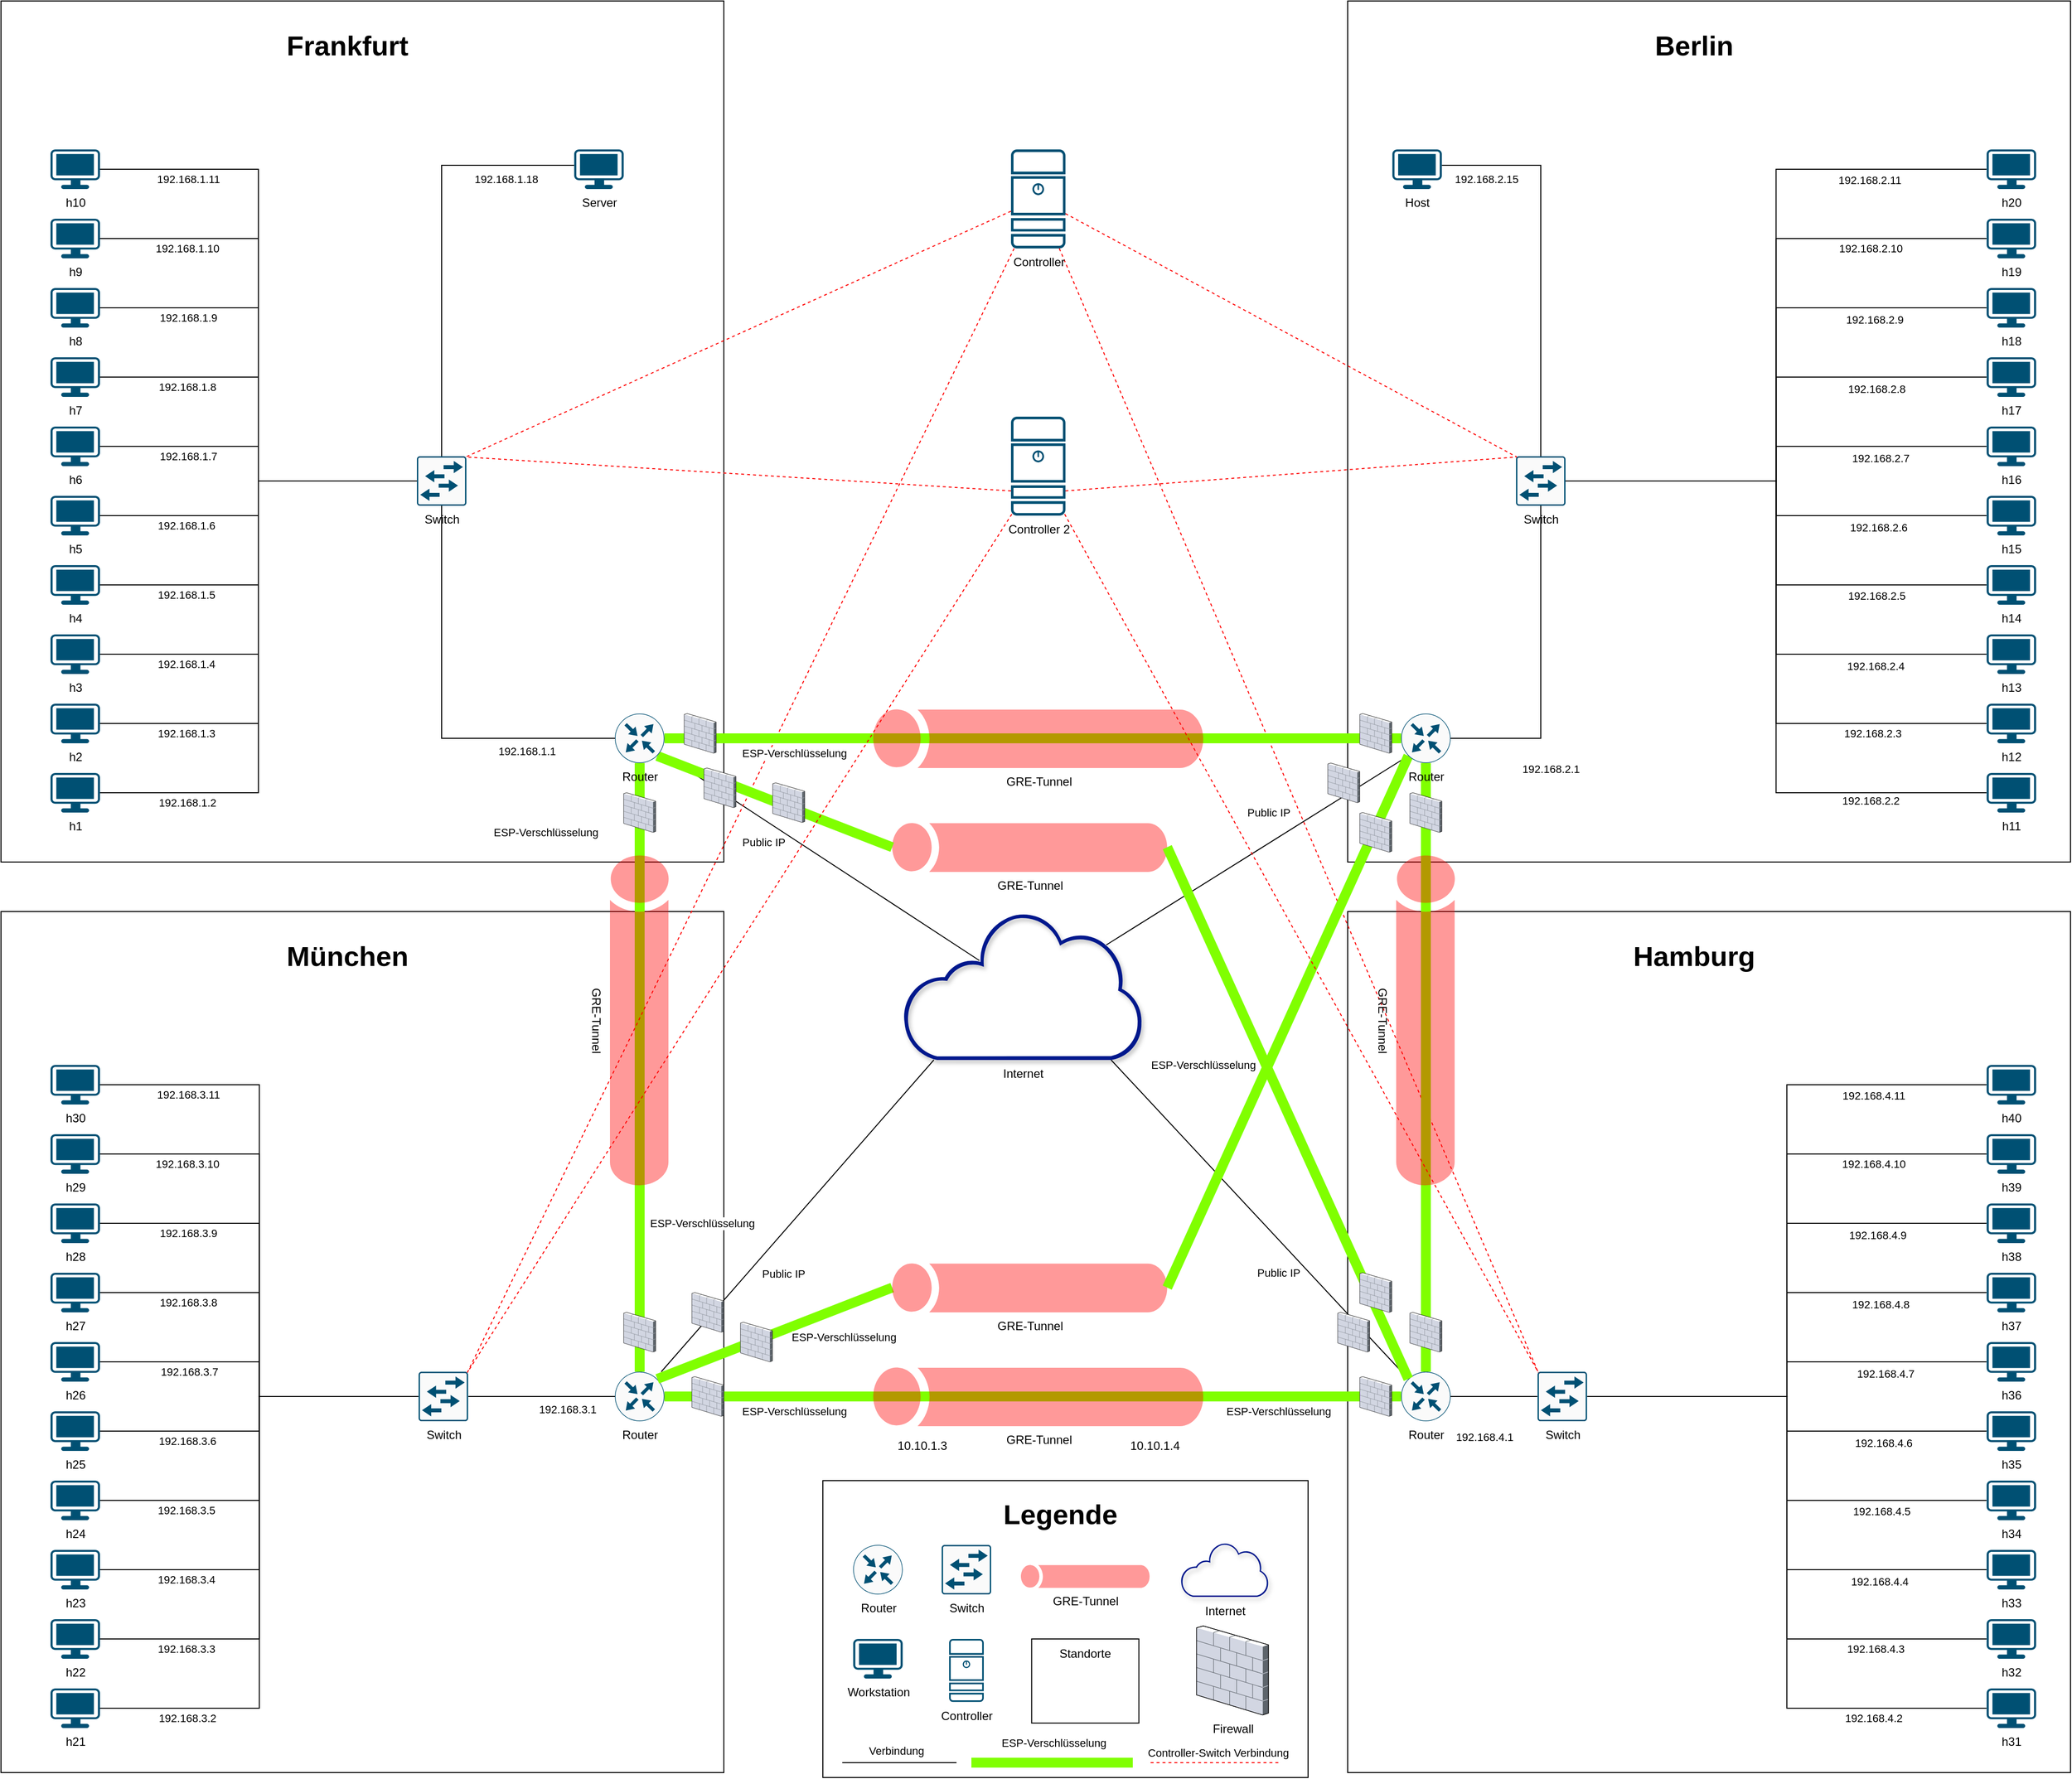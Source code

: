 <mxfile version="14.1.8" type="device"><diagram id="clWaLT1i5mZ7fZDliMmy" name="Seite-1"><mxGraphModel dx="2946" dy="1689" grid="1" gridSize="10" guides="1" tooltips="1" connect="1" arrows="1" fold="1" page="1" pageScale="1" pageWidth="827" pageHeight="1169" math="0" shadow="0"><root><mxCell id="0"/><mxCell id="1" parent="0"/><mxCell id="pWu0kiVw7Mb0PmQfzBOm-249" value="" style="rounded=0;whiteSpace=wrap;html=1;" parent="1" vertex="1"><mxGeometry x="240" y="270" width="730" height="870" as="geometry"/></mxCell><mxCell id="pWu0kiVw7Mb0PmQfzBOm-258" value="" style="rounded=0;whiteSpace=wrap;html=1;" parent="1" vertex="1"><mxGeometry x="240" y="1190" width="730" height="870" as="geometry"/></mxCell><mxCell id="BMr94rcAG7lSYcefCs9K-6" style="edgeStyle=none;rounded=0;orthogonalLoop=1;jettySize=auto;html=1;exitX=0.5;exitY=0;exitDx=0;exitDy=0;exitPerimeter=0;entryX=0.5;entryY=1;entryDx=0;entryDy=0;entryPerimeter=0;endArrow=none;endFill=0;strokeWidth=10;strokeColor=#80FF00;" parent="1" source="pWu0kiVw7Mb0PmQfzBOm-203" target="z3YXc9JcE-NF3vy3Ldok-35" edge="1"><mxGeometry relative="1" as="geometry"><mxPoint x="854" y="1554.31" as="sourcePoint"/><mxPoint x="1598" y="1554.31" as="targetPoint"/></mxGeometry></mxCell><mxCell id="BMr94rcAG7lSYcefCs9K-7" value="ESP-Verschlüsselung" style="edgeLabel;html=1;align=center;verticalAlign=middle;resizable=0;points=[];" parent="BMr94rcAG7lSYcefCs9K-6" vertex="1" connectable="0"><mxGeometry x="-0.678" y="-6" relative="1" as="geometry"><mxPoint x="57.23" y="-51.38" as="offset"/></mxGeometry></mxCell><mxCell id="pWu0kiVw7Mb0PmQfzBOm-260" value="" style="rounded=0;whiteSpace=wrap;html=1;" parent="1" vertex="1"><mxGeometry x="1600" y="1190" width="730" height="870" as="geometry"/></mxCell><mxCell id="pWu0kiVw7Mb0PmQfzBOm-261" value="&lt;b&gt;&lt;font style=&quot;font-size: 28px&quot;&gt;Hamburg&lt;/font&gt;&lt;/b&gt;" style="text;html=1;strokeColor=none;fillColor=none;align=center;verticalAlign=middle;whiteSpace=wrap;rounded=0;" parent="1" vertex="1"><mxGeometry x="1860" y="1210" width="180" height="50" as="geometry"/></mxCell><mxCell id="pWu0kiVw7Mb0PmQfzBOm-259" value="&lt;b&gt;&lt;font style=&quot;font-size: 28px&quot;&gt;München&lt;/font&gt;&lt;/b&gt;" style="text;html=1;strokeColor=none;fillColor=none;align=center;verticalAlign=middle;whiteSpace=wrap;rounded=0;" parent="1" vertex="1"><mxGeometry x="500" y="1210" width="180" height="50" as="geometry"/></mxCell><mxCell id="pWu0kiVw7Mb0PmQfzBOm-256" value="" style="rounded=0;whiteSpace=wrap;html=1;" parent="1" vertex="1"><mxGeometry x="1600" y="270" width="730" height="870" as="geometry"/></mxCell><mxCell id="pWu0kiVw7Mb0PmQfzBOm-257" value="&lt;b&gt;&lt;font style=&quot;font-size: 28px&quot;&gt;Berlin&lt;/font&gt;&lt;/b&gt;" style="text;html=1;strokeColor=none;fillColor=none;align=center;verticalAlign=middle;whiteSpace=wrap;rounded=0;" parent="1" vertex="1"><mxGeometry x="1860" y="290" width="180" height="50" as="geometry"/></mxCell><mxCell id="z3YXc9JcE-NF3vy3Ldok-25" style="edgeStyle=orthogonalEdgeStyle;rounded=0;orthogonalLoop=1;jettySize=auto;html=1;entryX=0;entryY=0.5;entryDx=0;entryDy=0;entryPerimeter=0;endArrow=none;endFill=0;" parent="1" source="z3YXc9JcE-NF3vy3Ldok-4" target="z3YXc9JcE-NF3vy3Ldok-16" edge="1"><mxGeometry relative="1" as="geometry"/></mxCell><mxCell id="lo0KghU4QDRLyCL-hcR3-11" value="192.168.1.7" style="edgeLabel;html=1;align=center;verticalAlign=middle;resizable=0;points=[];" parent="z3YXc9JcE-NF3vy3Ldok-25" vertex="1" connectable="0"><mxGeometry x="-0.51" y="1" relative="1" as="geometry"><mxPoint x="2.17" y="10.97" as="offset"/></mxGeometry></mxCell><mxCell id="z3YXc9JcE-NF3vy3Ldok-4" value="h6" style="points=[[0.03,0.03,0],[0.5,0,0],[0.97,0.03,0],[1,0.4,0],[0.97,0.745,0],[0.5,1,0],[0.03,0.745,0],[0,0.4,0]];verticalLabelPosition=bottom;html=1;verticalAlign=top;aspect=fixed;align=center;pointerEvents=1;shape=mxgraph.cisco19.workstation;fillColor=#005073;strokeColor=none;" parent="1" vertex="1"><mxGeometry x="290" y="700" width="50" height="40" as="geometry"/></mxCell><mxCell id="z3YXc9JcE-NF3vy3Ldok-24" style="edgeStyle=orthogonalEdgeStyle;rounded=0;orthogonalLoop=1;jettySize=auto;html=1;entryX=0;entryY=0.5;entryDx=0;entryDy=0;entryPerimeter=0;endArrow=none;endFill=0;" parent="1" source="z3YXc9JcE-NF3vy3Ldok-5" target="z3YXc9JcE-NF3vy3Ldok-16" edge="1"><mxGeometry relative="1" as="geometry"/></mxCell><mxCell id="lo0KghU4QDRLyCL-hcR3-15" value="192.168.1.11" style="edgeLabel;html=1;align=center;verticalAlign=middle;resizable=0;points=[];" parent="z3YXc9JcE-NF3vy3Ldok-24" vertex="1" connectable="0"><mxGeometry x="-0.721" relative="1" as="geometry"><mxPoint y="9.97" as="offset"/></mxGeometry></mxCell><mxCell id="z3YXc9JcE-NF3vy3Ldok-5" value="h10" style="points=[[0.03,0.03,0],[0.5,0,0],[0.97,0.03,0],[1,0.4,0],[0.97,0.745,0],[0.5,1,0],[0.03,0.745,0],[0,0.4,0]];verticalLabelPosition=bottom;html=1;verticalAlign=top;aspect=fixed;align=center;pointerEvents=1;shape=mxgraph.cisco19.workstation;fillColor=#005073;strokeColor=none;" parent="1" vertex="1"><mxGeometry x="290" y="420" width="50" height="40" as="geometry"/></mxCell><mxCell id="z3YXc9JcE-NF3vy3Ldok-33" style="edgeStyle=orthogonalEdgeStyle;rounded=0;orthogonalLoop=1;jettySize=auto;html=1;entryX=0;entryY=0.5;entryDx=0;entryDy=0;entryPerimeter=0;endArrow=none;endFill=0;" parent="1" source="z3YXc9JcE-NF3vy3Ldok-6" target="z3YXc9JcE-NF3vy3Ldok-16" edge="1"><mxGeometry relative="1" as="geometry"/></mxCell><mxCell id="lo0KghU4QDRLyCL-hcR3-5" value="192.168.1.2" style="edgeLabel;html=1;align=center;verticalAlign=middle;resizable=0;points=[];" parent="z3YXc9JcE-NF3vy3Ldok-33" vertex="1" connectable="0"><mxGeometry x="-0.725" y="-1" relative="1" as="geometry"><mxPoint y="8.97" as="offset"/></mxGeometry></mxCell><mxCell id="z3YXc9JcE-NF3vy3Ldok-6" value="h1" style="points=[[0.03,0.03,0],[0.5,0,0],[0.97,0.03,0],[1,0.4,0],[0.97,0.745,0],[0.5,1,0],[0.03,0.745,0],[0,0.4,0]];verticalLabelPosition=bottom;html=1;verticalAlign=top;aspect=fixed;align=center;pointerEvents=1;shape=mxgraph.cisco19.workstation;fillColor=#005073;strokeColor=none;" parent="1" vertex="1"><mxGeometry x="290" y="1050" width="50" height="40" as="geometry"/></mxCell><mxCell id="z3YXc9JcE-NF3vy3Ldok-26" style="edgeStyle=orthogonalEdgeStyle;rounded=0;orthogonalLoop=1;jettySize=auto;html=1;entryX=0;entryY=0.5;entryDx=0;entryDy=0;entryPerimeter=0;endArrow=none;endFill=0;" parent="1" source="z3YXc9JcE-NF3vy3Ldok-7" target="z3YXc9JcE-NF3vy3Ldok-16" edge="1"><mxGeometry relative="1" as="geometry"/></mxCell><mxCell id="lo0KghU4QDRLyCL-hcR3-14" value="192.168.1.10" style="edgeLabel;html=1;align=center;verticalAlign=middle;resizable=0;points=[];" parent="z3YXc9JcE-NF3vy3Ldok-26" vertex="1" connectable="0"><mxGeometry x="-0.69" y="-1" relative="1" as="geometry"><mxPoint y="8.97" as="offset"/></mxGeometry></mxCell><mxCell id="z3YXc9JcE-NF3vy3Ldok-7" value="h9" style="points=[[0.03,0.03,0],[0.5,0,0],[0.97,0.03,0],[1,0.4,0],[0.97,0.745,0],[0.5,1,0],[0.03,0.745,0],[0,0.4,0]];verticalLabelPosition=bottom;html=1;verticalAlign=top;aspect=fixed;align=center;pointerEvents=1;shape=mxgraph.cisco19.workstation;fillColor=#005073;strokeColor=none;" parent="1" vertex="1"><mxGeometry x="290" y="490" width="50" height="40" as="geometry"/></mxCell><mxCell id="z3YXc9JcE-NF3vy3Ldok-27" style="edgeStyle=orthogonalEdgeStyle;rounded=0;orthogonalLoop=1;jettySize=auto;html=1;entryX=0;entryY=0.5;entryDx=0;entryDy=0;entryPerimeter=0;endArrow=none;endFill=0;" parent="1" source="z3YXc9JcE-NF3vy3Ldok-8" target="z3YXc9JcE-NF3vy3Ldok-16" edge="1"><mxGeometry relative="1" as="geometry"/></mxCell><mxCell id="lo0KghU4QDRLyCL-hcR3-13" value="192.168.1.9" style="edgeLabel;html=1;align=center;verticalAlign=middle;resizable=0;points=[];" parent="z3YXc9JcE-NF3vy3Ldok-27" vertex="1" connectable="0"><mxGeometry x="-0.643" y="1" relative="1" as="geometry"><mxPoint y="10.97" as="offset"/></mxGeometry></mxCell><mxCell id="z3YXc9JcE-NF3vy3Ldok-8" value="h8" style="points=[[0.03,0.03,0],[0.5,0,0],[0.97,0.03,0],[1,0.4,0],[0.97,0.745,0],[0.5,1,0],[0.03,0.745,0],[0,0.4,0]];verticalLabelPosition=bottom;html=1;verticalAlign=top;aspect=fixed;align=center;pointerEvents=1;shape=mxgraph.cisco19.workstation;fillColor=#005073;strokeColor=none;" parent="1" vertex="1"><mxGeometry x="290" y="560" width="50" height="40" as="geometry"/></mxCell><mxCell id="z3YXc9JcE-NF3vy3Ldok-32" style="edgeStyle=orthogonalEdgeStyle;rounded=0;orthogonalLoop=1;jettySize=auto;html=1;entryX=0;entryY=0.5;entryDx=0;entryDy=0;entryPerimeter=0;endArrow=none;endFill=0;" parent="1" source="z3YXc9JcE-NF3vy3Ldok-9" target="z3YXc9JcE-NF3vy3Ldok-16" edge="1"><mxGeometry relative="1" as="geometry"/></mxCell><mxCell id="lo0KghU4QDRLyCL-hcR3-7" value="192.168.1.3" style="edgeLabel;html=1;align=center;verticalAlign=middle;resizable=0;points=[];" parent="z3YXc9JcE-NF3vy3Ldok-32" vertex="1" connectable="0"><mxGeometry x="-0.678" relative="1" as="geometry"><mxPoint x="-4" y="9.97" as="offset"/></mxGeometry></mxCell><mxCell id="z3YXc9JcE-NF3vy3Ldok-9" value="h2" style="points=[[0.03,0.03,0],[0.5,0,0],[0.97,0.03,0],[1,0.4,0],[0.97,0.745,0],[0.5,1,0],[0.03,0.745,0],[0,0.4,0]];verticalLabelPosition=bottom;html=1;verticalAlign=top;aspect=fixed;align=center;pointerEvents=1;shape=mxgraph.cisco19.workstation;fillColor=#005073;strokeColor=none;" parent="1" vertex="1"><mxGeometry x="290" y="980" width="50" height="40" as="geometry"/></mxCell><mxCell id="z3YXc9JcE-NF3vy3Ldok-28" style="edgeStyle=orthogonalEdgeStyle;rounded=0;orthogonalLoop=1;jettySize=auto;html=1;entryX=0;entryY=0.5;entryDx=0;entryDy=0;entryPerimeter=0;endArrow=none;endFill=0;" parent="1" source="z3YXc9JcE-NF3vy3Ldok-10" target="z3YXc9JcE-NF3vy3Ldok-16" edge="1"><mxGeometry relative="1" as="geometry"/></mxCell><mxCell id="lo0KghU4QDRLyCL-hcR3-12" value="192.168.1.8" style="edgeLabel;html=1;align=center;verticalAlign=middle;resizable=0;points=[];" parent="z3YXc9JcE-NF3vy3Ldok-28" vertex="1" connectable="0"><mxGeometry x="-0.586" y="1" relative="1" as="geometry"><mxPoint y="10.97" as="offset"/></mxGeometry></mxCell><mxCell id="z3YXc9JcE-NF3vy3Ldok-10" value="h7" style="points=[[0.03,0.03,0],[0.5,0,0],[0.97,0.03,0],[1,0.4,0],[0.97,0.745,0],[0.5,1,0],[0.03,0.745,0],[0,0.4,0]];verticalLabelPosition=bottom;html=1;verticalAlign=top;aspect=fixed;align=center;pointerEvents=1;shape=mxgraph.cisco19.workstation;fillColor=#005073;strokeColor=none;" parent="1" vertex="1"><mxGeometry x="290" y="630" width="50" height="40" as="geometry"/></mxCell><mxCell id="z3YXc9JcE-NF3vy3Ldok-29" style="edgeStyle=orthogonalEdgeStyle;rounded=0;orthogonalLoop=1;jettySize=auto;html=1;entryX=0;entryY=0.5;entryDx=0;entryDy=0;entryPerimeter=0;endArrow=none;endFill=0;" parent="1" source="z3YXc9JcE-NF3vy3Ldok-11" target="z3YXc9JcE-NF3vy3Ldok-16" edge="1"><mxGeometry relative="1" as="geometry"/></mxCell><mxCell id="lo0KghU4QDRLyCL-hcR3-10" value="192.168.1.6" style="edgeLabel;html=1;align=center;verticalAlign=middle;resizable=0;points=[];" parent="z3YXc9JcE-NF3vy3Ldok-29" vertex="1" connectable="0"><mxGeometry x="-0.51" y="1" relative="1" as="geometry"><mxPoint y="10.97" as="offset"/></mxGeometry></mxCell><mxCell id="z3YXc9JcE-NF3vy3Ldok-11" value="h5" style="points=[[0.03,0.03,0],[0.5,0,0],[0.97,0.03,0],[1,0.4,0],[0.97,0.745,0],[0.5,1,0],[0.03,0.745,0],[0,0.4,0]];verticalLabelPosition=bottom;html=1;verticalAlign=top;aspect=fixed;align=center;pointerEvents=1;shape=mxgraph.cisco19.workstation;fillColor=#005073;strokeColor=none;" parent="1" vertex="1"><mxGeometry x="290" y="770" width="50" height="40" as="geometry"/></mxCell><mxCell id="z3YXc9JcE-NF3vy3Ldok-30" style="edgeStyle=orthogonalEdgeStyle;rounded=0;orthogonalLoop=1;jettySize=auto;html=1;entryX=0;entryY=0.5;entryDx=0;entryDy=0;entryPerimeter=0;endArrow=none;endFill=0;" parent="1" source="z3YXc9JcE-NF3vy3Ldok-12" target="z3YXc9JcE-NF3vy3Ldok-16" edge="1"><mxGeometry relative="1" as="geometry"/></mxCell><mxCell id="lo0KghU4QDRLyCL-hcR3-9" value="192.168.1.5" style="edgeLabel;html=1;align=center;verticalAlign=middle;resizable=0;points=[];" parent="z3YXc9JcE-NF3vy3Ldok-30" vertex="1" connectable="0"><mxGeometry x="-0.579" y="-2" relative="1" as="geometry"><mxPoint x="-3" y="7.97" as="offset"/></mxGeometry></mxCell><mxCell id="z3YXc9JcE-NF3vy3Ldok-12" value="h4" style="points=[[0.03,0.03,0],[0.5,0,0],[0.97,0.03,0],[1,0.4,0],[0.97,0.745,0],[0.5,1,0],[0.03,0.745,0],[0,0.4,0]];verticalLabelPosition=bottom;html=1;verticalAlign=top;aspect=fixed;align=center;pointerEvents=1;shape=mxgraph.cisco19.workstation;fillColor=#005073;strokeColor=none;" parent="1" vertex="1"><mxGeometry x="290" y="840" width="50" height="40" as="geometry"/></mxCell><mxCell id="z3YXc9JcE-NF3vy3Ldok-31" style="edgeStyle=orthogonalEdgeStyle;rounded=0;orthogonalLoop=1;jettySize=auto;html=1;entryX=0;entryY=0.5;entryDx=0;entryDy=0;entryPerimeter=0;endArrow=none;endFill=0;" parent="1" source="z3YXc9JcE-NF3vy3Ldok-13" target="z3YXc9JcE-NF3vy3Ldok-16" edge="1"><mxGeometry relative="1" as="geometry"/></mxCell><mxCell id="lo0KghU4QDRLyCL-hcR3-8" value="192.168.1.4" style="edgeLabel;html=1;align=center;verticalAlign=middle;resizable=0;points=[];" parent="z3YXc9JcE-NF3vy3Ldok-31" vertex="1" connectable="0"><mxGeometry x="-0.637" y="1" relative="1" as="geometry"><mxPoint x="-3" y="10.97" as="offset"/></mxGeometry></mxCell><mxCell id="z3YXc9JcE-NF3vy3Ldok-13" value="h3" style="points=[[0.03,0.03,0],[0.5,0,0],[0.97,0.03,0],[1,0.4,0],[0.97,0.745,0],[0.5,1,0],[0.03,0.745,0],[0,0.4,0]];verticalLabelPosition=bottom;html=1;verticalAlign=top;aspect=fixed;align=center;pointerEvents=1;shape=mxgraph.cisco19.workstation;fillColor=#005073;strokeColor=none;" parent="1" vertex="1"><mxGeometry x="290" y="910" width="50" height="40" as="geometry"/></mxCell><mxCell id="lo0KghU4QDRLyCL-hcR3-17" style="edgeStyle=orthogonalEdgeStyle;rounded=0;orthogonalLoop=1;jettySize=auto;html=1;entryX=0;entryY=0.5;entryDx=0;entryDy=0;entryPerimeter=0;endArrow=none;endFill=0;exitX=0.5;exitY=1;exitDx=0;exitDy=0;exitPerimeter=0;" parent="1" source="z3YXc9JcE-NF3vy3Ldok-16" target="z3YXc9JcE-NF3vy3Ldok-35" edge="1"><mxGeometry relative="1" as="geometry"/></mxCell><mxCell id="lo0KghU4QDRLyCL-hcR3-18" value="192.168.1.1" style="edgeLabel;html=1;align=center;verticalAlign=middle;resizable=0;points=[];" parent="lo0KghU4QDRLyCL-hcR3-17" vertex="1" connectable="0"><mxGeometry x="0.69" y="-2" relative="1" as="geometry"><mxPoint x="-25.41" y="11" as="offset"/></mxGeometry></mxCell><mxCell id="tR37-VpjV5_5w-ixQPpJ-25" style="edgeStyle=orthogonalEdgeStyle;rounded=0;orthogonalLoop=1;jettySize=auto;html=1;exitX=0.5;exitY=0;exitDx=0;exitDy=0;exitPerimeter=0;entryX=0;entryY=0.4;entryDx=0;entryDy=0;entryPerimeter=0;endArrow=none;endFill=0;" parent="1" source="z3YXc9JcE-NF3vy3Ldok-16" target="tR37-VpjV5_5w-ixQPpJ-24" edge="1"><mxGeometry relative="1" as="geometry"/></mxCell><mxCell id="tR37-VpjV5_5w-ixQPpJ-26" value="192.168.1.18" style="edgeLabel;html=1;align=center;verticalAlign=middle;resizable=0;points=[];" parent="tR37-VpjV5_5w-ixQPpJ-25" vertex="1" connectable="0"><mxGeometry x="0.622" y="-3" relative="1" as="geometry"><mxPoint x="12.09" y="10.98" as="offset"/></mxGeometry></mxCell><mxCell id="z3YXc9JcE-NF3vy3Ldok-16" value="Switch" style="points=[[0.015,0.015,0],[0.985,0.015,0],[0.985,0.985,0],[0.015,0.985,0],[0.25,0,0],[0.5,0,0],[0.75,0,0],[1,0.25,0],[1,0.5,0],[1,0.75,0],[0.75,1,0],[0.5,1,0],[0.25,1,0],[0,0.75,0],[0,0.5,0],[0,0.25,0]];verticalLabelPosition=bottom;html=1;verticalAlign=top;aspect=fixed;align=center;pointerEvents=1;shape=mxgraph.cisco19.rect;prIcon=workgroup_switch;fillColor=#FAFAFA;strokeColor=#005073;" parent="1" vertex="1"><mxGeometry x="660" y="730" width="50" height="50" as="geometry"/></mxCell><mxCell id="pWu0kiVw7Mb0PmQfzBOm-288" style="edgeStyle=none;rounded=0;orthogonalLoop=1;jettySize=auto;html=1;entryX=0.32;entryY=0.33;entryDx=0;entryDy=0;entryPerimeter=0;endArrow=none;endFill=0;strokeColor=#000000;" parent="1" source="z3YXc9JcE-NF3vy3Ldok-35" target="z3YXc9JcE-NF3vy3Ldok-41" edge="1"><mxGeometry relative="1" as="geometry"/></mxCell><mxCell id="pWu0kiVw7Mb0PmQfzBOm-244" style="rounded=0;orthogonalLoop=1;jettySize=auto;html=1;entryX=0.015;entryY=0.015;entryDx=0;entryDy=0;entryPerimeter=0;endArrow=none;endFill=0;strokeColor=#FF0000;dashed=1;" parent="1" source="z3YXc9JcE-NF3vy3Ldok-43" target="pWu0kiVw7Mb0PmQfzBOm-33" edge="1"><mxGeometry relative="1" as="geometry"/></mxCell><mxCell id="pWu0kiVw7Mb0PmQfzBOm-245" style="edgeStyle=none;rounded=0;orthogonalLoop=1;jettySize=auto;html=1;entryX=0.985;entryY=0.015;entryDx=0;entryDy=0;entryPerimeter=0;dashed=1;endArrow=none;endFill=0;strokeColor=#FF0000;" parent="1" source="z3YXc9JcE-NF3vy3Ldok-43" target="z3YXc9JcE-NF3vy3Ldok-16" edge="1"><mxGeometry relative="1" as="geometry"/></mxCell><mxCell id="pWu0kiVw7Mb0PmQfzBOm-246" style="edgeStyle=none;rounded=0;orthogonalLoop=1;jettySize=auto;html=1;entryX=0.015;entryY=0.015;entryDx=0;entryDy=0;entryPerimeter=0;dashed=1;endArrow=none;endFill=0;strokeColor=#FF0000;" parent="1" source="z3YXc9JcE-NF3vy3Ldok-43" target="pWu0kiVw7Mb0PmQfzBOm-236" edge="1"><mxGeometry relative="1" as="geometry"/></mxCell><mxCell id="pWu0kiVw7Mb0PmQfzBOm-247" style="edgeStyle=none;rounded=0;orthogonalLoop=1;jettySize=auto;html=1;entryX=0.985;entryY=0.015;entryDx=0;entryDy=0;entryPerimeter=0;dashed=1;endArrow=none;endFill=0;strokeColor=#FF0000;" parent="1" source="z3YXc9JcE-NF3vy3Ldok-43" target="pWu0kiVw7Mb0PmQfzBOm-199" edge="1"><mxGeometry relative="1" as="geometry"/></mxCell><mxCell id="z3YXc9JcE-NF3vy3Ldok-43" value="Controller" style="points=[[0.015,0.015,0],[0.985,0.015,0],[0.985,0.985,0],[0.015,0.985,0],[0.25,0,0],[0.5,0,0],[0.75,0,0],[1,0.25,0],[1,0.5,0],[1,0.75,0],[0.75,1,0],[0.5,1,0],[0.25,1,0],[0,0.75,0],[0,0.5,0],[0,0.25,0]];verticalLabelPosition=bottom;html=1;verticalAlign=top;aspect=fixed;align=center;pointerEvents=1;shape=mxgraph.cisco19.server;fillColor=#005073;strokeColor=none;" parent="1" vertex="1"><mxGeometry x="1260" y="420" width="55" height="100" as="geometry"/></mxCell><mxCell id="pWu0kiVw7Mb0PmQfzBOm-1" style="edgeStyle=orthogonalEdgeStyle;rounded=0;orthogonalLoop=1;jettySize=auto;html=1;entryX=1;entryY=0.5;entryDx=0;entryDy=0;entryPerimeter=0;endArrow=none;endFill=0;" parent="1" source="pWu0kiVw7Mb0PmQfzBOm-3" target="pWu0kiVw7Mb0PmQfzBOm-33" edge="1"><mxGeometry relative="1" as="geometry"/></mxCell><mxCell id="pWu0kiVw7Mb0PmQfzBOm-2" value="192.168.2.7" style="edgeLabel;html=1;align=center;verticalAlign=middle;resizable=0;points=[];" parent="pWu0kiVw7Mb0PmQfzBOm-1" vertex="1" connectable="0"><mxGeometry x="-0.51" y="1" relative="1" as="geometry"><mxPoint x="5.17" y="10.97" as="offset"/></mxGeometry></mxCell><mxCell id="pWu0kiVw7Mb0PmQfzBOm-3" value="h16" style="points=[[0.03,0.03,0],[0.5,0,0],[0.97,0.03,0],[1,0.4,0],[0.97,0.745,0],[0.5,1,0],[0.03,0.745,0],[0,0.4,0]];verticalLabelPosition=bottom;html=1;verticalAlign=top;aspect=fixed;align=center;pointerEvents=1;shape=mxgraph.cisco19.workstation;fillColor=#005073;strokeColor=none;" parent="1" vertex="1"><mxGeometry x="2245.29" y="700" width="50" height="40" as="geometry"/></mxCell><mxCell id="pWu0kiVw7Mb0PmQfzBOm-4" style="edgeStyle=orthogonalEdgeStyle;rounded=0;orthogonalLoop=1;jettySize=auto;html=1;entryX=1;entryY=0.5;entryDx=0;entryDy=0;entryPerimeter=0;endArrow=none;endFill=0;" parent="1" source="pWu0kiVw7Mb0PmQfzBOm-6" target="pWu0kiVw7Mb0PmQfzBOm-33" edge="1"><mxGeometry relative="1" as="geometry"/></mxCell><mxCell id="pWu0kiVw7Mb0PmQfzBOm-5" value="192.168.2.11" style="edgeLabel;html=1;align=center;verticalAlign=middle;resizable=0;points=[];" parent="pWu0kiVw7Mb0PmQfzBOm-4" vertex="1" connectable="0"><mxGeometry x="-0.721" relative="1" as="geometry"><mxPoint x="-15" y="10.97" as="offset"/></mxGeometry></mxCell><mxCell id="pWu0kiVw7Mb0PmQfzBOm-6" value="h20" style="points=[[0.03,0.03,0],[0.5,0,0],[0.97,0.03,0],[1,0.4,0],[0.97,0.745,0],[0.5,1,0],[0.03,0.745,0],[0,0.4,0]];verticalLabelPosition=bottom;html=1;verticalAlign=top;aspect=fixed;align=center;pointerEvents=1;shape=mxgraph.cisco19.workstation;fillColor=#005073;strokeColor=none;" parent="1" vertex="1"><mxGeometry x="2245.29" y="420" width="50" height="40" as="geometry"/></mxCell><mxCell id="pWu0kiVw7Mb0PmQfzBOm-7" style="edgeStyle=orthogonalEdgeStyle;rounded=0;orthogonalLoop=1;jettySize=auto;html=1;entryX=1;entryY=0.5;entryDx=0;entryDy=0;entryPerimeter=0;endArrow=none;endFill=0;" parent="1" source="pWu0kiVw7Mb0PmQfzBOm-9" target="pWu0kiVw7Mb0PmQfzBOm-33" edge="1"><mxGeometry relative="1" as="geometry"/></mxCell><mxCell id="pWu0kiVw7Mb0PmQfzBOm-8" value="192.168.2.2" style="edgeLabel;html=1;align=center;verticalAlign=middle;resizable=0;points=[];" parent="pWu0kiVw7Mb0PmQfzBOm-7" vertex="1" connectable="0"><mxGeometry x="-0.725" y="-1" relative="1" as="geometry"><mxPoint x="-15.43" y="8.97" as="offset"/></mxGeometry></mxCell><mxCell id="pWu0kiVw7Mb0PmQfzBOm-9" value="h11" style="points=[[0.03,0.03,0],[0.5,0,0],[0.97,0.03,0],[1,0.4,0],[0.97,0.745,0],[0.5,1,0],[0.03,0.745,0],[0,0.4,0]];verticalLabelPosition=bottom;html=1;verticalAlign=top;aspect=fixed;align=center;pointerEvents=1;shape=mxgraph.cisco19.workstation;fillColor=#005073;strokeColor=none;" parent="1" vertex="1"><mxGeometry x="2245.29" y="1050" width="50" height="40" as="geometry"/></mxCell><mxCell id="pWu0kiVw7Mb0PmQfzBOm-10" style="edgeStyle=orthogonalEdgeStyle;rounded=0;orthogonalLoop=1;jettySize=auto;html=1;entryX=1;entryY=0.5;entryDx=0;entryDy=0;entryPerimeter=0;endArrow=none;endFill=0;" parent="1" source="pWu0kiVw7Mb0PmQfzBOm-12" target="pWu0kiVw7Mb0PmQfzBOm-33" edge="1"><mxGeometry relative="1" as="geometry"/></mxCell><mxCell id="pWu0kiVw7Mb0PmQfzBOm-11" value="192.168.2.10" style="edgeLabel;html=1;align=center;verticalAlign=middle;resizable=0;points=[];" parent="pWu0kiVw7Mb0PmQfzBOm-10" vertex="1" connectable="0"><mxGeometry x="-0.69" y="-1" relative="1" as="geometry"><mxPoint x="-14" y="10.97" as="offset"/></mxGeometry></mxCell><mxCell id="pWu0kiVw7Mb0PmQfzBOm-12" value="h19" style="points=[[0.03,0.03,0],[0.5,0,0],[0.97,0.03,0],[1,0.4,0],[0.97,0.745,0],[0.5,1,0],[0.03,0.745,0],[0,0.4,0]];verticalLabelPosition=bottom;html=1;verticalAlign=top;aspect=fixed;align=center;pointerEvents=1;shape=mxgraph.cisco19.workstation;fillColor=#005073;strokeColor=none;" parent="1" vertex="1"><mxGeometry x="2245.29" y="490" width="50" height="40" as="geometry"/></mxCell><mxCell id="pWu0kiVw7Mb0PmQfzBOm-13" style="edgeStyle=orthogonalEdgeStyle;rounded=0;orthogonalLoop=1;jettySize=auto;html=1;entryX=1;entryY=0.5;entryDx=0;entryDy=0;entryPerimeter=0;endArrow=none;endFill=0;" parent="1" source="pWu0kiVw7Mb0PmQfzBOm-15" target="pWu0kiVw7Mb0PmQfzBOm-33" edge="1"><mxGeometry relative="1" as="geometry"/></mxCell><mxCell id="pWu0kiVw7Mb0PmQfzBOm-14" value="192.168.2.9" style="edgeLabel;html=1;align=center;verticalAlign=middle;resizable=0;points=[];" parent="pWu0kiVw7Mb0PmQfzBOm-13" vertex="1" connectable="0"><mxGeometry x="-0.643" y="1" relative="1" as="geometry"><mxPoint x="-7" y="10.97" as="offset"/></mxGeometry></mxCell><mxCell id="pWu0kiVw7Mb0PmQfzBOm-15" value="h18" style="points=[[0.03,0.03,0],[0.5,0,0],[0.97,0.03,0],[1,0.4,0],[0.97,0.745,0],[0.5,1,0],[0.03,0.745,0],[0,0.4,0]];verticalLabelPosition=bottom;html=1;verticalAlign=top;aspect=fixed;align=center;pointerEvents=1;shape=mxgraph.cisco19.workstation;fillColor=#005073;strokeColor=none;" parent="1" vertex="1"><mxGeometry x="2245.29" y="560" width="50" height="40" as="geometry"/></mxCell><mxCell id="pWu0kiVw7Mb0PmQfzBOm-16" style="edgeStyle=orthogonalEdgeStyle;rounded=0;orthogonalLoop=1;jettySize=auto;html=1;entryX=1;entryY=0.5;entryDx=0;entryDy=0;entryPerimeter=0;endArrow=none;endFill=0;" parent="1" source="pWu0kiVw7Mb0PmQfzBOm-18" target="pWu0kiVw7Mb0PmQfzBOm-33" edge="1"><mxGeometry relative="1" as="geometry"/></mxCell><mxCell id="pWu0kiVw7Mb0PmQfzBOm-17" value="192.168.2.3" style="edgeLabel;html=1;align=center;verticalAlign=middle;resizable=0;points=[];" parent="pWu0kiVw7Mb0PmQfzBOm-16" vertex="1" connectable="0"><mxGeometry x="-0.678" relative="1" as="geometry"><mxPoint x="-8" y="9.97" as="offset"/></mxGeometry></mxCell><mxCell id="pWu0kiVw7Mb0PmQfzBOm-18" value="h12" style="points=[[0.03,0.03,0],[0.5,0,0],[0.97,0.03,0],[1,0.4,0],[0.97,0.745,0],[0.5,1,0],[0.03,0.745,0],[0,0.4,0]];verticalLabelPosition=bottom;html=1;verticalAlign=top;aspect=fixed;align=center;pointerEvents=1;shape=mxgraph.cisco19.workstation;fillColor=#005073;strokeColor=none;" parent="1" vertex="1"><mxGeometry x="2245.29" y="980" width="50" height="40" as="geometry"/></mxCell><mxCell id="pWu0kiVw7Mb0PmQfzBOm-19" style="edgeStyle=orthogonalEdgeStyle;rounded=0;orthogonalLoop=1;jettySize=auto;html=1;entryX=1;entryY=0.5;entryDx=0;entryDy=0;entryPerimeter=0;endArrow=none;endFill=0;" parent="1" source="pWu0kiVw7Mb0PmQfzBOm-21" target="pWu0kiVw7Mb0PmQfzBOm-33" edge="1"><mxGeometry relative="1" as="geometry"/></mxCell><mxCell id="pWu0kiVw7Mb0PmQfzBOm-20" value="192.168.2.8" style="edgeLabel;html=1;align=center;verticalAlign=middle;resizable=0;points=[];" parent="pWu0kiVw7Mb0PmQfzBOm-19" vertex="1" connectable="0"><mxGeometry x="-0.586" y="1" relative="1" as="geometry"><mxPoint x="-2" y="10.97" as="offset"/></mxGeometry></mxCell><mxCell id="pWu0kiVw7Mb0PmQfzBOm-21" value="h17" style="points=[[0.03,0.03,0],[0.5,0,0],[0.97,0.03,0],[1,0.4,0],[0.97,0.745,0],[0.5,1,0],[0.03,0.745,0],[0,0.4,0]];verticalLabelPosition=bottom;html=1;verticalAlign=top;aspect=fixed;align=center;pointerEvents=1;shape=mxgraph.cisco19.workstation;fillColor=#005073;strokeColor=none;" parent="1" vertex="1"><mxGeometry x="2245.29" y="630" width="50" height="40" as="geometry"/></mxCell><mxCell id="pWu0kiVw7Mb0PmQfzBOm-22" style="edgeStyle=orthogonalEdgeStyle;rounded=0;orthogonalLoop=1;jettySize=auto;html=1;entryX=1;entryY=0.5;entryDx=0;entryDy=0;entryPerimeter=0;endArrow=none;endFill=0;" parent="1" source="pWu0kiVw7Mb0PmQfzBOm-24" target="pWu0kiVw7Mb0PmQfzBOm-33" edge="1"><mxGeometry relative="1" as="geometry"/></mxCell><mxCell id="pWu0kiVw7Mb0PmQfzBOm-23" value="192.168.2.6" style="edgeLabel;html=1;align=center;verticalAlign=middle;resizable=0;points=[];" parent="pWu0kiVw7Mb0PmQfzBOm-22" vertex="1" connectable="0"><mxGeometry x="-0.51" y="1" relative="1" as="geometry"><mxPoint x="3" y="10.97" as="offset"/></mxGeometry></mxCell><mxCell id="pWu0kiVw7Mb0PmQfzBOm-24" value="h15" style="points=[[0.03,0.03,0],[0.5,0,0],[0.97,0.03,0],[1,0.4,0],[0.97,0.745,0],[0.5,1,0],[0.03,0.745,0],[0,0.4,0]];verticalLabelPosition=bottom;html=1;verticalAlign=top;aspect=fixed;align=center;pointerEvents=1;shape=mxgraph.cisco19.workstation;fillColor=#005073;strokeColor=none;" parent="1" vertex="1"><mxGeometry x="2245.29" y="770" width="50" height="40" as="geometry"/></mxCell><mxCell id="pWu0kiVw7Mb0PmQfzBOm-25" style="edgeStyle=orthogonalEdgeStyle;rounded=0;orthogonalLoop=1;jettySize=auto;html=1;entryX=1;entryY=0.5;entryDx=0;entryDy=0;entryPerimeter=0;endArrow=none;endFill=0;" parent="1" source="pWu0kiVw7Mb0PmQfzBOm-27" target="pWu0kiVw7Mb0PmQfzBOm-33" edge="1"><mxGeometry relative="1" as="geometry"/></mxCell><mxCell id="pWu0kiVw7Mb0PmQfzBOm-26" value="192.168.2.5" style="edgeLabel;html=1;align=center;verticalAlign=middle;resizable=0;points=[];" parent="pWu0kiVw7Mb0PmQfzBOm-25" vertex="1" connectable="0"><mxGeometry x="-0.579" y="-2" relative="1" as="geometry"><mxPoint y="12.97" as="offset"/></mxGeometry></mxCell><mxCell id="pWu0kiVw7Mb0PmQfzBOm-27" value="h14" style="points=[[0.03,0.03,0],[0.5,0,0],[0.97,0.03,0],[1,0.4,0],[0.97,0.745,0],[0.5,1,0],[0.03,0.745,0],[0,0.4,0]];verticalLabelPosition=bottom;html=1;verticalAlign=top;aspect=fixed;align=center;pointerEvents=1;shape=mxgraph.cisco19.workstation;fillColor=#005073;strokeColor=none;" parent="1" vertex="1"><mxGeometry x="2245.29" y="840" width="50" height="40" as="geometry"/></mxCell><mxCell id="pWu0kiVw7Mb0PmQfzBOm-28" style="edgeStyle=orthogonalEdgeStyle;rounded=0;orthogonalLoop=1;jettySize=auto;html=1;entryX=1;entryY=0.5;entryDx=0;entryDy=0;entryPerimeter=0;endArrow=none;endFill=0;" parent="1" source="pWu0kiVw7Mb0PmQfzBOm-30" target="pWu0kiVw7Mb0PmQfzBOm-33" edge="1"><mxGeometry relative="1" as="geometry"/></mxCell><mxCell id="pWu0kiVw7Mb0PmQfzBOm-29" value="192.168.2.4" style="edgeLabel;html=1;align=center;verticalAlign=middle;resizable=0;points=[];" parent="pWu0kiVw7Mb0PmQfzBOm-28" vertex="1" connectable="0"><mxGeometry x="-0.637" y="1" relative="1" as="geometry"><mxPoint x="-4" y="10.97" as="offset"/></mxGeometry></mxCell><mxCell id="pWu0kiVw7Mb0PmQfzBOm-30" value="h13" style="points=[[0.03,0.03,0],[0.5,0,0],[0.97,0.03,0],[1,0.4,0],[0.97,0.745,0],[0.5,1,0],[0.03,0.745,0],[0,0.4,0]];verticalLabelPosition=bottom;html=1;verticalAlign=top;aspect=fixed;align=center;pointerEvents=1;shape=mxgraph.cisco19.workstation;fillColor=#005073;strokeColor=none;" parent="1" vertex="1"><mxGeometry x="2245.29" y="910" width="50" height="40" as="geometry"/></mxCell><mxCell id="pWu0kiVw7Mb0PmQfzBOm-43" style="edgeStyle=orthogonalEdgeStyle;rounded=0;orthogonalLoop=1;jettySize=auto;html=1;entryX=1;entryY=0.5;entryDx=0;entryDy=0;entryPerimeter=0;endArrow=none;endFill=0;exitX=0.5;exitY=1;exitDx=0;exitDy=0;exitPerimeter=0;" parent="1" source="pWu0kiVw7Mb0PmQfzBOm-33" target="pWu0kiVw7Mb0PmQfzBOm-38" edge="1"><mxGeometry relative="1" as="geometry"/></mxCell><mxCell id="pWu0kiVw7Mb0PmQfzBOm-45" value="192.168.2.1" style="edgeLabel;html=1;align=center;verticalAlign=middle;resizable=0;points=[];" parent="pWu0kiVw7Mb0PmQfzBOm-43" vertex="1" connectable="0"><mxGeometry x="0.4" y="3" relative="1" as="geometry"><mxPoint x="7" y="38" as="offset"/></mxGeometry></mxCell><mxCell id="tR37-VpjV5_5w-ixQPpJ-29" style="edgeStyle=orthogonalEdgeStyle;rounded=0;orthogonalLoop=1;jettySize=auto;html=1;exitX=0.5;exitY=0;exitDx=0;exitDy=0;exitPerimeter=0;entryX=1;entryY=0.4;entryDx=0;entryDy=0;entryPerimeter=0;endArrow=none;endFill=0;" parent="1" source="pWu0kiVw7Mb0PmQfzBOm-33" target="tR37-VpjV5_5w-ixQPpJ-27" edge="1"><mxGeometry relative="1" as="geometry"/></mxCell><mxCell id="tR37-VpjV5_5w-ixQPpJ-30" value="192.168.2.15" style="edgeLabel;html=1;align=center;verticalAlign=middle;resizable=0;points=[];" parent="tR37-VpjV5_5w-ixQPpJ-29" vertex="1" connectable="0"><mxGeometry x="0.749" y="1" relative="1" as="geometry"><mxPoint x="-4.86" y="12.98" as="offset"/></mxGeometry></mxCell><mxCell id="pWu0kiVw7Mb0PmQfzBOm-33" value="Switch" style="points=[[0.015,0.015,0],[0.985,0.015,0],[0.985,0.985,0],[0.015,0.985,0],[0.25,0,0],[0.5,0,0],[0.75,0,0],[1,0.25,0],[1,0.5,0],[1,0.75,0],[0.75,1,0],[0.5,1,0],[0.25,1,0],[0,0.75,0],[0,0.5,0],[0,0.25,0]];verticalLabelPosition=bottom;html=1;verticalAlign=top;aspect=fixed;align=center;pointerEvents=1;shape=mxgraph.cisco19.rect;prIcon=workgroup_switch;fillColor=#FAFAFA;strokeColor=#005073;" parent="1" vertex="1"><mxGeometry x="1770" y="730" width="50" height="50" as="geometry"/></mxCell><mxCell id="pWu0kiVw7Mb0PmQfzBOm-287" style="edgeStyle=none;rounded=0;orthogonalLoop=1;jettySize=auto;html=1;entryX=0.85;entryY=0.225;entryDx=0;entryDy=0;entryPerimeter=0;endArrow=none;endFill=0;strokeColor=#000000;exitX=0.145;exitY=0.855;exitDx=0;exitDy=0;exitPerimeter=0;" parent="1" source="pWu0kiVw7Mb0PmQfzBOm-38" target="z3YXc9JcE-NF3vy3Ldok-41" edge="1"><mxGeometry relative="1" as="geometry"><mxPoint x="1610" y="1050.983" as="sourcePoint"/></mxGeometry></mxCell><mxCell id="pWu0kiVw7Mb0PmQfzBOm-167" style="edgeStyle=orthogonalEdgeStyle;rounded=0;orthogonalLoop=1;jettySize=auto;html=1;entryX=0;entryY=0.5;entryDx=0;entryDy=0;entryPerimeter=0;endArrow=none;endFill=0;" parent="1" source="pWu0kiVw7Mb0PmQfzBOm-169" target="pWu0kiVw7Mb0PmQfzBOm-199" edge="1"><mxGeometry relative="1" as="geometry"/></mxCell><mxCell id="pWu0kiVw7Mb0PmQfzBOm-168" value="192.168.3.7" style="edgeLabel;html=1;align=center;verticalAlign=middle;resizable=0;points=[];" parent="pWu0kiVw7Mb0PmQfzBOm-167" vertex="1" connectable="0"><mxGeometry x="-0.51" y="1" relative="1" as="geometry"><mxPoint x="2.17" y="10.97" as="offset"/></mxGeometry></mxCell><mxCell id="pWu0kiVw7Mb0PmQfzBOm-169" value="h26" style="points=[[0.03,0.03,0],[0.5,0,0],[0.97,0.03,0],[1,0.4,0],[0.97,0.745,0],[0.5,1,0],[0.03,0.745,0],[0,0.4,0]];verticalLabelPosition=bottom;html=1;verticalAlign=top;aspect=fixed;align=center;pointerEvents=1;shape=mxgraph.cisco19.workstation;fillColor=#005073;strokeColor=none;" parent="1" vertex="1"><mxGeometry x="290" y="1625" width="50" height="40" as="geometry"/></mxCell><mxCell id="pWu0kiVw7Mb0PmQfzBOm-170" style="edgeStyle=orthogonalEdgeStyle;rounded=0;orthogonalLoop=1;jettySize=auto;html=1;entryX=0;entryY=0.5;entryDx=0;entryDy=0;entryPerimeter=0;endArrow=none;endFill=0;" parent="1" source="pWu0kiVw7Mb0PmQfzBOm-172" target="pWu0kiVw7Mb0PmQfzBOm-199" edge="1"><mxGeometry relative="1" as="geometry"/></mxCell><mxCell id="pWu0kiVw7Mb0PmQfzBOm-171" value="192.168.3.11" style="edgeLabel;html=1;align=center;verticalAlign=middle;resizable=0;points=[];" parent="pWu0kiVw7Mb0PmQfzBOm-170" vertex="1" connectable="0"><mxGeometry x="-0.721" relative="1" as="geometry"><mxPoint y="9.97" as="offset"/></mxGeometry></mxCell><mxCell id="pWu0kiVw7Mb0PmQfzBOm-172" value="h30" style="points=[[0.03,0.03,0],[0.5,0,0],[0.97,0.03,0],[1,0.4,0],[0.97,0.745,0],[0.5,1,0],[0.03,0.745,0],[0,0.4,0]];verticalLabelPosition=bottom;html=1;verticalAlign=top;aspect=fixed;align=center;pointerEvents=1;shape=mxgraph.cisco19.workstation;fillColor=#005073;strokeColor=none;" parent="1" vertex="1"><mxGeometry x="290" y="1345" width="50" height="40" as="geometry"/></mxCell><mxCell id="pWu0kiVw7Mb0PmQfzBOm-173" style="edgeStyle=orthogonalEdgeStyle;rounded=0;orthogonalLoop=1;jettySize=auto;html=1;entryX=0;entryY=0.5;entryDx=0;entryDy=0;entryPerimeter=0;endArrow=none;endFill=0;" parent="1" source="pWu0kiVw7Mb0PmQfzBOm-175" target="pWu0kiVw7Mb0PmQfzBOm-199" edge="1"><mxGeometry relative="1" as="geometry"/></mxCell><mxCell id="pWu0kiVw7Mb0PmQfzBOm-174" value="192.168.3.2" style="edgeLabel;html=1;align=center;verticalAlign=middle;resizable=0;points=[];" parent="pWu0kiVw7Mb0PmQfzBOm-173" vertex="1" connectable="0"><mxGeometry x="-0.725" y="-1" relative="1" as="geometry"><mxPoint y="8.97" as="offset"/></mxGeometry></mxCell><mxCell id="pWu0kiVw7Mb0PmQfzBOm-175" value="h21" style="points=[[0.03,0.03,0],[0.5,0,0],[0.97,0.03,0],[1,0.4,0],[0.97,0.745,0],[0.5,1,0],[0.03,0.745,0],[0,0.4,0]];verticalLabelPosition=bottom;html=1;verticalAlign=top;aspect=fixed;align=center;pointerEvents=1;shape=mxgraph.cisco19.workstation;fillColor=#005073;strokeColor=none;" parent="1" vertex="1"><mxGeometry x="290" y="1975" width="50" height="40" as="geometry"/></mxCell><mxCell id="pWu0kiVw7Mb0PmQfzBOm-176" style="edgeStyle=orthogonalEdgeStyle;rounded=0;orthogonalLoop=1;jettySize=auto;html=1;entryX=0;entryY=0.5;entryDx=0;entryDy=0;entryPerimeter=0;endArrow=none;endFill=0;" parent="1" source="pWu0kiVw7Mb0PmQfzBOm-178" target="pWu0kiVw7Mb0PmQfzBOm-199" edge="1"><mxGeometry relative="1" as="geometry"/></mxCell><mxCell id="pWu0kiVw7Mb0PmQfzBOm-177" value="192.168.3.10" style="edgeLabel;html=1;align=center;verticalAlign=middle;resizable=0;points=[];" parent="pWu0kiVw7Mb0PmQfzBOm-176" vertex="1" connectable="0"><mxGeometry x="-0.69" y="-1" relative="1" as="geometry"><mxPoint y="8.97" as="offset"/></mxGeometry></mxCell><mxCell id="pWu0kiVw7Mb0PmQfzBOm-178" value="h29" style="points=[[0.03,0.03,0],[0.5,0,0],[0.97,0.03,0],[1,0.4,0],[0.97,0.745,0],[0.5,1,0],[0.03,0.745,0],[0,0.4,0]];verticalLabelPosition=bottom;html=1;verticalAlign=top;aspect=fixed;align=center;pointerEvents=1;shape=mxgraph.cisco19.workstation;fillColor=#005073;strokeColor=none;" parent="1" vertex="1"><mxGeometry x="290" y="1415" width="50" height="40" as="geometry"/></mxCell><mxCell id="pWu0kiVw7Mb0PmQfzBOm-179" style="edgeStyle=orthogonalEdgeStyle;rounded=0;orthogonalLoop=1;jettySize=auto;html=1;entryX=0;entryY=0.5;entryDx=0;entryDy=0;entryPerimeter=0;endArrow=none;endFill=0;" parent="1" source="pWu0kiVw7Mb0PmQfzBOm-181" target="pWu0kiVw7Mb0PmQfzBOm-199" edge="1"><mxGeometry relative="1" as="geometry"/></mxCell><mxCell id="pWu0kiVw7Mb0PmQfzBOm-180" value="192.168.3.9" style="edgeLabel;html=1;align=center;verticalAlign=middle;resizable=0;points=[];" parent="pWu0kiVw7Mb0PmQfzBOm-179" vertex="1" connectable="0"><mxGeometry x="-0.643" y="1" relative="1" as="geometry"><mxPoint y="10.97" as="offset"/></mxGeometry></mxCell><mxCell id="pWu0kiVw7Mb0PmQfzBOm-181" value="h28" style="points=[[0.03,0.03,0],[0.5,0,0],[0.97,0.03,0],[1,0.4,0],[0.97,0.745,0],[0.5,1,0],[0.03,0.745,0],[0,0.4,0]];verticalLabelPosition=bottom;html=1;verticalAlign=top;aspect=fixed;align=center;pointerEvents=1;shape=mxgraph.cisco19.workstation;fillColor=#005073;strokeColor=none;" parent="1" vertex="1"><mxGeometry x="290" y="1485" width="50" height="40" as="geometry"/></mxCell><mxCell id="pWu0kiVw7Mb0PmQfzBOm-182" style="edgeStyle=orthogonalEdgeStyle;rounded=0;orthogonalLoop=1;jettySize=auto;html=1;entryX=0;entryY=0.5;entryDx=0;entryDy=0;entryPerimeter=0;endArrow=none;endFill=0;" parent="1" source="pWu0kiVw7Mb0PmQfzBOm-184" target="pWu0kiVw7Mb0PmQfzBOm-199" edge="1"><mxGeometry relative="1" as="geometry"/></mxCell><mxCell id="pWu0kiVw7Mb0PmQfzBOm-183" value="192.168.3.3" style="edgeLabel;html=1;align=center;verticalAlign=middle;resizable=0;points=[];" parent="pWu0kiVw7Mb0PmQfzBOm-182" vertex="1" connectable="0"><mxGeometry x="-0.678" relative="1" as="geometry"><mxPoint x="-4" y="9.97" as="offset"/></mxGeometry></mxCell><mxCell id="pWu0kiVw7Mb0PmQfzBOm-184" value="h22" style="points=[[0.03,0.03,0],[0.5,0,0],[0.97,0.03,0],[1,0.4,0],[0.97,0.745,0],[0.5,1,0],[0.03,0.745,0],[0,0.4,0]];verticalLabelPosition=bottom;html=1;verticalAlign=top;aspect=fixed;align=center;pointerEvents=1;shape=mxgraph.cisco19.workstation;fillColor=#005073;strokeColor=none;" parent="1" vertex="1"><mxGeometry x="290" y="1905" width="50" height="40" as="geometry"/></mxCell><mxCell id="pWu0kiVw7Mb0PmQfzBOm-185" style="edgeStyle=orthogonalEdgeStyle;rounded=0;orthogonalLoop=1;jettySize=auto;html=1;entryX=0;entryY=0.5;entryDx=0;entryDy=0;entryPerimeter=0;endArrow=none;endFill=0;" parent="1" source="pWu0kiVw7Mb0PmQfzBOm-187" target="pWu0kiVw7Mb0PmQfzBOm-199" edge="1"><mxGeometry relative="1" as="geometry"/></mxCell><mxCell id="pWu0kiVw7Mb0PmQfzBOm-186" value="192.168.3.8" style="edgeLabel;html=1;align=center;verticalAlign=middle;resizable=0;points=[];" parent="pWu0kiVw7Mb0PmQfzBOm-185" vertex="1" connectable="0"><mxGeometry x="-0.586" y="1" relative="1" as="geometry"><mxPoint y="10.97" as="offset"/></mxGeometry></mxCell><mxCell id="pWu0kiVw7Mb0PmQfzBOm-187" value="h27" style="points=[[0.03,0.03,0],[0.5,0,0],[0.97,0.03,0],[1,0.4,0],[0.97,0.745,0],[0.5,1,0],[0.03,0.745,0],[0,0.4,0]];verticalLabelPosition=bottom;html=1;verticalAlign=top;aspect=fixed;align=center;pointerEvents=1;shape=mxgraph.cisco19.workstation;fillColor=#005073;strokeColor=none;" parent="1" vertex="1"><mxGeometry x="290" y="1555" width="50" height="40" as="geometry"/></mxCell><mxCell id="pWu0kiVw7Mb0PmQfzBOm-188" style="edgeStyle=orthogonalEdgeStyle;rounded=0;orthogonalLoop=1;jettySize=auto;html=1;entryX=0;entryY=0.5;entryDx=0;entryDy=0;entryPerimeter=0;endArrow=none;endFill=0;" parent="1" source="pWu0kiVw7Mb0PmQfzBOm-190" target="pWu0kiVw7Mb0PmQfzBOm-199" edge="1"><mxGeometry relative="1" as="geometry"/></mxCell><mxCell id="pWu0kiVw7Mb0PmQfzBOm-189" value="192.168.3.6" style="edgeLabel;html=1;align=center;verticalAlign=middle;resizable=0;points=[];" parent="pWu0kiVw7Mb0PmQfzBOm-188" vertex="1" connectable="0"><mxGeometry x="-0.51" y="1" relative="1" as="geometry"><mxPoint y="10.97" as="offset"/></mxGeometry></mxCell><mxCell id="pWu0kiVw7Mb0PmQfzBOm-190" value="h25" style="points=[[0.03,0.03,0],[0.5,0,0],[0.97,0.03,0],[1,0.4,0],[0.97,0.745,0],[0.5,1,0],[0.03,0.745,0],[0,0.4,0]];verticalLabelPosition=bottom;html=1;verticalAlign=top;aspect=fixed;align=center;pointerEvents=1;shape=mxgraph.cisco19.workstation;fillColor=#005073;strokeColor=none;" parent="1" vertex="1"><mxGeometry x="290" y="1695" width="50" height="40" as="geometry"/></mxCell><mxCell id="pWu0kiVw7Mb0PmQfzBOm-191" style="edgeStyle=orthogonalEdgeStyle;rounded=0;orthogonalLoop=1;jettySize=auto;html=1;entryX=0;entryY=0.5;entryDx=0;entryDy=0;entryPerimeter=0;endArrow=none;endFill=0;" parent="1" source="pWu0kiVw7Mb0PmQfzBOm-193" target="pWu0kiVw7Mb0PmQfzBOm-199" edge="1"><mxGeometry relative="1" as="geometry"/></mxCell><mxCell id="pWu0kiVw7Mb0PmQfzBOm-192" value="192.168.3.5" style="edgeLabel;html=1;align=center;verticalAlign=middle;resizable=0;points=[];" parent="pWu0kiVw7Mb0PmQfzBOm-191" vertex="1" connectable="0"><mxGeometry x="-0.579" y="-2" relative="1" as="geometry"><mxPoint x="-3" y="7.97" as="offset"/></mxGeometry></mxCell><mxCell id="pWu0kiVw7Mb0PmQfzBOm-193" value="h24" style="points=[[0.03,0.03,0],[0.5,0,0],[0.97,0.03,0],[1,0.4,0],[0.97,0.745,0],[0.5,1,0],[0.03,0.745,0],[0,0.4,0]];verticalLabelPosition=bottom;html=1;verticalAlign=top;aspect=fixed;align=center;pointerEvents=1;shape=mxgraph.cisco19.workstation;fillColor=#005073;strokeColor=none;" parent="1" vertex="1"><mxGeometry x="290" y="1765" width="50" height="40" as="geometry"/></mxCell><mxCell id="pWu0kiVw7Mb0PmQfzBOm-194" style="edgeStyle=orthogonalEdgeStyle;rounded=0;orthogonalLoop=1;jettySize=auto;html=1;entryX=0;entryY=0.5;entryDx=0;entryDy=0;entryPerimeter=0;endArrow=none;endFill=0;" parent="1" source="pWu0kiVw7Mb0PmQfzBOm-196" target="pWu0kiVw7Mb0PmQfzBOm-199" edge="1"><mxGeometry relative="1" as="geometry"/></mxCell><mxCell id="pWu0kiVw7Mb0PmQfzBOm-195" value="192.168.3.4" style="edgeLabel;html=1;align=center;verticalAlign=middle;resizable=0;points=[];" parent="pWu0kiVw7Mb0PmQfzBOm-194" vertex="1" connectable="0"><mxGeometry x="-0.637" y="1" relative="1" as="geometry"><mxPoint x="-3" y="10.97" as="offset"/></mxGeometry></mxCell><mxCell id="pWu0kiVw7Mb0PmQfzBOm-196" value="h23" style="points=[[0.03,0.03,0],[0.5,0,0],[0.97,0.03,0],[1,0.4,0],[0.97,0.745,0],[0.5,1,0],[0.03,0.745,0],[0,0.4,0]];verticalLabelPosition=bottom;html=1;verticalAlign=top;aspect=fixed;align=center;pointerEvents=1;shape=mxgraph.cisco19.workstation;fillColor=#005073;strokeColor=none;" parent="1" vertex="1"><mxGeometry x="290" y="1835" width="50" height="40" as="geometry"/></mxCell><mxCell id="pWu0kiVw7Mb0PmQfzBOm-197" style="edgeStyle=orthogonalEdgeStyle;rounded=0;orthogonalLoop=1;jettySize=auto;html=1;entryX=0;entryY=0.5;entryDx=0;entryDy=0;entryPerimeter=0;endArrow=none;endFill=0;" parent="1" source="pWu0kiVw7Mb0PmQfzBOm-199" target="pWu0kiVw7Mb0PmQfzBOm-203" edge="1"><mxGeometry relative="1" as="geometry"/></mxCell><mxCell id="pWu0kiVw7Mb0PmQfzBOm-198" value="192.168.3.1" style="edgeLabel;html=1;align=center;verticalAlign=middle;resizable=0;points=[];" parent="pWu0kiVw7Mb0PmQfzBOm-197" vertex="1" connectable="0"><mxGeometry x="0.69" y="-2" relative="1" as="geometry"><mxPoint x="-25.41" y="11" as="offset"/></mxGeometry></mxCell><mxCell id="pWu0kiVw7Mb0PmQfzBOm-199" value="Switch" style="points=[[0.015,0.015,0],[0.985,0.015,0],[0.985,0.985,0],[0.015,0.985,0],[0.25,0,0],[0.5,0,0],[0.75,0,0],[1,0.25,0],[1,0.5,0],[1,0.75,0],[0.75,1,0],[0.5,1,0],[0.25,1,0],[0,0.75,0],[0,0.5,0],[0,0.25,0]];verticalLabelPosition=bottom;html=1;verticalAlign=top;aspect=fixed;align=center;pointerEvents=1;shape=mxgraph.cisco19.rect;prIcon=workgroup_switch;fillColor=#FAFAFA;strokeColor=#005073;" parent="1" vertex="1"><mxGeometry x="661.75" y="1655" width="50" height="50" as="geometry"/></mxCell><mxCell id="pWu0kiVw7Mb0PmQfzBOm-285" style="edgeStyle=none;rounded=0;orthogonalLoop=1;jettySize=auto;html=1;entryX=0.13;entryY=1;entryDx=0;entryDy=0;entryPerimeter=0;endArrow=none;endFill=0;" parent="1" source="pWu0kiVw7Mb0PmQfzBOm-203" target="z3YXc9JcE-NF3vy3Ldok-41" edge="1"><mxGeometry relative="1" as="geometry"/></mxCell><mxCell id="pWu0kiVw7Mb0PmQfzBOm-342" value="Public IP" style="edgeLabel;html=1;align=center;verticalAlign=middle;resizable=0;points=[];" parent="pWu0kiVw7Mb0PmQfzBOm-285" vertex="1" connectable="0"><mxGeometry x="-0.636" y="1" relative="1" as="geometry"><mxPoint x="73.54" y="-41.7" as="offset"/></mxGeometry></mxCell><mxCell id="pWu0kiVw7Mb0PmQfzBOm-330" style="edgeStyle=none;rounded=0;orthogonalLoop=1;jettySize=auto;html=1;exitX=1;exitY=0.5;exitDx=0;exitDy=0;exitPerimeter=0;entryX=0;entryY=0.5;entryDx=0;entryDy=0;entryPerimeter=0;endArrow=none;endFill=0;strokeWidth=10;strokeColor=#80FF00;" parent="1" source="pWu0kiVw7Mb0PmQfzBOm-203" target="pWu0kiVw7Mb0PmQfzBOm-240" edge="1"><mxGeometry relative="1" as="geometry"/></mxCell><mxCell id="pWu0kiVw7Mb0PmQfzBOm-333" value="ESP-Verschlüsselung" style="edgeLabel;html=1;align=center;verticalAlign=middle;resizable=0;points=[];" parent="pWu0kiVw7Mb0PmQfzBOm-330" vertex="1" connectable="0"><mxGeometry x="-0.678" y="-6" relative="1" as="geometry"><mxPoint x="10.4" y="9" as="offset"/></mxGeometry></mxCell><mxCell id="pWu0kiVw7Mb0PmQfzBOm-203" value="Router" style="points=[[0.5,0,0],[1,0.5,0],[0.5,1,0],[0,0.5,0],[0.145,0.145,0],[0.856,0.145,0],[0.855,0.856,0],[0.145,0.855,0]];verticalLabelPosition=bottom;html=1;verticalAlign=top;aspect=fixed;align=center;pointerEvents=1;shape=mxgraph.cisco19.rect;prIcon=router;fillColor=#FAFAFA;strokeColor=#005073;" parent="1" vertex="1"><mxGeometry x="860" y="1655" width="50" height="50" as="geometry"/></mxCell><mxCell id="pWu0kiVw7Mb0PmQfzBOm-204" style="edgeStyle=orthogonalEdgeStyle;rounded=0;orthogonalLoop=1;jettySize=auto;html=1;entryX=1;entryY=0.5;entryDx=0;entryDy=0;entryPerimeter=0;endArrow=none;endFill=0;" parent="1" source="pWu0kiVw7Mb0PmQfzBOm-206" target="pWu0kiVw7Mb0PmQfzBOm-236" edge="1"><mxGeometry relative="1" as="geometry"/></mxCell><mxCell id="pWu0kiVw7Mb0PmQfzBOm-205" value="192.168.4.7" style="edgeLabel;html=1;align=center;verticalAlign=middle;resizable=0;points=[];" parent="pWu0kiVw7Mb0PmQfzBOm-204" vertex="1" connectable="0"><mxGeometry x="-0.51" y="1" relative="1" as="geometry"><mxPoint x="5.17" y="10.97" as="offset"/></mxGeometry></mxCell><mxCell id="pWu0kiVw7Mb0PmQfzBOm-206" value="h36" style="points=[[0.03,0.03,0],[0.5,0,0],[0.97,0.03,0],[1,0.4,0],[0.97,0.745,0],[0.5,1,0],[0.03,0.745,0],[0,0.4,0]];verticalLabelPosition=bottom;html=1;verticalAlign=top;aspect=fixed;align=center;pointerEvents=1;shape=mxgraph.cisco19.workstation;fillColor=#005073;strokeColor=none;" parent="1" vertex="1"><mxGeometry x="2245.29" y="1625" width="50" height="40" as="geometry"/></mxCell><mxCell id="pWu0kiVw7Mb0PmQfzBOm-207" style="edgeStyle=orthogonalEdgeStyle;rounded=0;orthogonalLoop=1;jettySize=auto;html=1;entryX=1;entryY=0.5;entryDx=0;entryDy=0;entryPerimeter=0;endArrow=none;endFill=0;" parent="1" source="pWu0kiVw7Mb0PmQfzBOm-209" target="pWu0kiVw7Mb0PmQfzBOm-236" edge="1"><mxGeometry relative="1" as="geometry"/></mxCell><mxCell id="pWu0kiVw7Mb0PmQfzBOm-208" value="192.168.4.11" style="edgeLabel;html=1;align=center;verticalAlign=middle;resizable=0;points=[];" parent="pWu0kiVw7Mb0PmQfzBOm-207" vertex="1" connectable="0"><mxGeometry x="-0.721" relative="1" as="geometry"><mxPoint x="-15" y="10.97" as="offset"/></mxGeometry></mxCell><mxCell id="pWu0kiVw7Mb0PmQfzBOm-209" value="h40" style="points=[[0.03,0.03,0],[0.5,0,0],[0.97,0.03,0],[1,0.4,0],[0.97,0.745,0],[0.5,1,0],[0.03,0.745,0],[0,0.4,0]];verticalLabelPosition=bottom;html=1;verticalAlign=top;aspect=fixed;align=center;pointerEvents=1;shape=mxgraph.cisco19.workstation;fillColor=#005073;strokeColor=none;" parent="1" vertex="1"><mxGeometry x="2245.29" y="1345" width="50" height="40" as="geometry"/></mxCell><mxCell id="pWu0kiVw7Mb0PmQfzBOm-210" style="edgeStyle=orthogonalEdgeStyle;rounded=0;orthogonalLoop=1;jettySize=auto;html=1;entryX=1;entryY=0.5;entryDx=0;entryDy=0;entryPerimeter=0;endArrow=none;endFill=0;" parent="1" source="pWu0kiVw7Mb0PmQfzBOm-212" target="pWu0kiVw7Mb0PmQfzBOm-236" edge="1"><mxGeometry relative="1" as="geometry"/></mxCell><mxCell id="pWu0kiVw7Mb0PmQfzBOm-211" value="192.168.4.2" style="edgeLabel;html=1;align=center;verticalAlign=middle;resizable=0;points=[];" parent="pWu0kiVw7Mb0PmQfzBOm-210" vertex="1" connectable="0"><mxGeometry x="-0.725" y="-1" relative="1" as="geometry"><mxPoint x="-15.43" y="10.97" as="offset"/></mxGeometry></mxCell><mxCell id="pWu0kiVw7Mb0PmQfzBOm-212" value="h31" style="points=[[0.03,0.03,0],[0.5,0,0],[0.97,0.03,0],[1,0.4,0],[0.97,0.745,0],[0.5,1,0],[0.03,0.745,0],[0,0.4,0]];verticalLabelPosition=bottom;html=1;verticalAlign=top;aspect=fixed;align=center;pointerEvents=1;shape=mxgraph.cisco19.workstation;fillColor=#005073;strokeColor=none;" parent="1" vertex="1"><mxGeometry x="2245.29" y="1975" width="50" height="40" as="geometry"/></mxCell><mxCell id="pWu0kiVw7Mb0PmQfzBOm-213" style="edgeStyle=orthogonalEdgeStyle;rounded=0;orthogonalLoop=1;jettySize=auto;html=1;entryX=1;entryY=0.5;entryDx=0;entryDy=0;entryPerimeter=0;endArrow=none;endFill=0;" parent="1" source="pWu0kiVw7Mb0PmQfzBOm-215" target="pWu0kiVw7Mb0PmQfzBOm-236" edge="1"><mxGeometry relative="1" as="geometry"/></mxCell><mxCell id="pWu0kiVw7Mb0PmQfzBOm-214" value="192.168.4.10" style="edgeLabel;html=1;align=center;verticalAlign=middle;resizable=0;points=[];" parent="pWu0kiVw7Mb0PmQfzBOm-213" vertex="1" connectable="0"><mxGeometry x="-0.69" y="-1" relative="1" as="geometry"><mxPoint x="-14" y="10.97" as="offset"/></mxGeometry></mxCell><mxCell id="pWu0kiVw7Mb0PmQfzBOm-215" value="h39" style="points=[[0.03,0.03,0],[0.5,0,0],[0.97,0.03,0],[1,0.4,0],[0.97,0.745,0],[0.5,1,0],[0.03,0.745,0],[0,0.4,0]];verticalLabelPosition=bottom;html=1;verticalAlign=top;aspect=fixed;align=center;pointerEvents=1;shape=mxgraph.cisco19.workstation;fillColor=#005073;strokeColor=none;" parent="1" vertex="1"><mxGeometry x="2245.29" y="1415" width="50" height="40" as="geometry"/></mxCell><mxCell id="pWu0kiVw7Mb0PmQfzBOm-216" style="edgeStyle=orthogonalEdgeStyle;rounded=0;orthogonalLoop=1;jettySize=auto;html=1;entryX=1;entryY=0.5;entryDx=0;entryDy=0;entryPerimeter=0;endArrow=none;endFill=0;" parent="1" source="pWu0kiVw7Mb0PmQfzBOm-218" target="pWu0kiVw7Mb0PmQfzBOm-236" edge="1"><mxGeometry relative="1" as="geometry"/></mxCell><mxCell id="pWu0kiVw7Mb0PmQfzBOm-217" value="192.168.4.9" style="edgeLabel;html=1;align=center;verticalAlign=middle;resizable=0;points=[];" parent="pWu0kiVw7Mb0PmQfzBOm-216" vertex="1" connectable="0"><mxGeometry x="-0.643" y="1" relative="1" as="geometry"><mxPoint x="-7" y="10.97" as="offset"/></mxGeometry></mxCell><mxCell id="pWu0kiVw7Mb0PmQfzBOm-218" value="h38" style="points=[[0.03,0.03,0],[0.5,0,0],[0.97,0.03,0],[1,0.4,0],[0.97,0.745,0],[0.5,1,0],[0.03,0.745,0],[0,0.4,0]];verticalLabelPosition=bottom;html=1;verticalAlign=top;aspect=fixed;align=center;pointerEvents=1;shape=mxgraph.cisco19.workstation;fillColor=#005073;strokeColor=none;" parent="1" vertex="1"><mxGeometry x="2245.29" y="1485" width="50" height="40" as="geometry"/></mxCell><mxCell id="pWu0kiVw7Mb0PmQfzBOm-219" style="edgeStyle=orthogonalEdgeStyle;rounded=0;orthogonalLoop=1;jettySize=auto;html=1;entryX=1;entryY=0.5;entryDx=0;entryDy=0;entryPerimeter=0;endArrow=none;endFill=0;" parent="1" source="pWu0kiVw7Mb0PmQfzBOm-221" target="pWu0kiVw7Mb0PmQfzBOm-236" edge="1"><mxGeometry relative="1" as="geometry"/></mxCell><mxCell id="pWu0kiVw7Mb0PmQfzBOm-220" value="192.168.4.3" style="edgeLabel;html=1;align=center;verticalAlign=middle;resizable=0;points=[];" parent="pWu0kiVw7Mb0PmQfzBOm-219" vertex="1" connectable="0"><mxGeometry x="-0.678" relative="1" as="geometry"><mxPoint x="-8" y="9.97" as="offset"/></mxGeometry></mxCell><mxCell id="pWu0kiVw7Mb0PmQfzBOm-221" value="h32" style="points=[[0.03,0.03,0],[0.5,0,0],[0.97,0.03,0],[1,0.4,0],[0.97,0.745,0],[0.5,1,0],[0.03,0.745,0],[0,0.4,0]];verticalLabelPosition=bottom;html=1;verticalAlign=top;aspect=fixed;align=center;pointerEvents=1;shape=mxgraph.cisco19.workstation;fillColor=#005073;strokeColor=none;" parent="1" vertex="1"><mxGeometry x="2245.29" y="1905" width="50" height="40" as="geometry"/></mxCell><mxCell id="pWu0kiVw7Mb0PmQfzBOm-222" style="edgeStyle=orthogonalEdgeStyle;rounded=0;orthogonalLoop=1;jettySize=auto;html=1;entryX=1;entryY=0.5;entryDx=0;entryDy=0;entryPerimeter=0;endArrow=none;endFill=0;" parent="1" source="pWu0kiVw7Mb0PmQfzBOm-224" target="pWu0kiVw7Mb0PmQfzBOm-236" edge="1"><mxGeometry relative="1" as="geometry"/></mxCell><mxCell id="pWu0kiVw7Mb0PmQfzBOm-223" value="192.168.4.8" style="edgeLabel;html=1;align=center;verticalAlign=middle;resizable=0;points=[];" parent="pWu0kiVw7Mb0PmQfzBOm-222" vertex="1" connectable="0"><mxGeometry x="-0.586" y="1" relative="1" as="geometry"><mxPoint x="-2" y="10.97" as="offset"/></mxGeometry></mxCell><mxCell id="pWu0kiVw7Mb0PmQfzBOm-224" value="h37" style="points=[[0.03,0.03,0],[0.5,0,0],[0.97,0.03,0],[1,0.4,0],[0.97,0.745,0],[0.5,1,0],[0.03,0.745,0],[0,0.4,0]];verticalLabelPosition=bottom;html=1;verticalAlign=top;aspect=fixed;align=center;pointerEvents=1;shape=mxgraph.cisco19.workstation;fillColor=#005073;strokeColor=none;" parent="1" vertex="1"><mxGeometry x="2245.29" y="1555" width="50" height="40" as="geometry"/></mxCell><mxCell id="pWu0kiVw7Mb0PmQfzBOm-225" style="edgeStyle=orthogonalEdgeStyle;rounded=0;orthogonalLoop=1;jettySize=auto;html=1;entryX=1;entryY=0.5;entryDx=0;entryDy=0;entryPerimeter=0;endArrow=none;endFill=0;" parent="1" source="pWu0kiVw7Mb0PmQfzBOm-227" target="pWu0kiVw7Mb0PmQfzBOm-236" edge="1"><mxGeometry relative="1" as="geometry"/></mxCell><mxCell id="pWu0kiVw7Mb0PmQfzBOm-226" value="192.168.4.6" style="edgeLabel;html=1;align=center;verticalAlign=middle;resizable=0;points=[];" parent="pWu0kiVw7Mb0PmQfzBOm-225" vertex="1" connectable="0"><mxGeometry x="-0.51" y="1" relative="1" as="geometry"><mxPoint x="3" y="10.97" as="offset"/></mxGeometry></mxCell><mxCell id="pWu0kiVw7Mb0PmQfzBOm-227" value="h35" style="points=[[0.03,0.03,0],[0.5,0,0],[0.97,0.03,0],[1,0.4,0],[0.97,0.745,0],[0.5,1,0],[0.03,0.745,0],[0,0.4,0]];verticalLabelPosition=bottom;html=1;verticalAlign=top;aspect=fixed;align=center;pointerEvents=1;shape=mxgraph.cisco19.workstation;fillColor=#005073;strokeColor=none;" parent="1" vertex="1"><mxGeometry x="2245.29" y="1695" width="50" height="40" as="geometry"/></mxCell><mxCell id="pWu0kiVw7Mb0PmQfzBOm-228" style="edgeStyle=orthogonalEdgeStyle;rounded=0;orthogonalLoop=1;jettySize=auto;html=1;entryX=1;entryY=0.5;entryDx=0;entryDy=0;entryPerimeter=0;endArrow=none;endFill=0;" parent="1" source="pWu0kiVw7Mb0PmQfzBOm-230" target="pWu0kiVw7Mb0PmQfzBOm-236" edge="1"><mxGeometry relative="1" as="geometry"/></mxCell><mxCell id="pWu0kiVw7Mb0PmQfzBOm-229" value="192.168.4.5" style="edgeLabel;html=1;align=center;verticalAlign=middle;resizable=0;points=[];" parent="pWu0kiVw7Mb0PmQfzBOm-228" vertex="1" connectable="0"><mxGeometry x="-0.579" y="-2" relative="1" as="geometry"><mxPoint y="12.97" as="offset"/></mxGeometry></mxCell><mxCell id="pWu0kiVw7Mb0PmQfzBOm-230" value="h34" style="points=[[0.03,0.03,0],[0.5,0,0],[0.97,0.03,0],[1,0.4,0],[0.97,0.745,0],[0.5,1,0],[0.03,0.745,0],[0,0.4,0]];verticalLabelPosition=bottom;html=1;verticalAlign=top;aspect=fixed;align=center;pointerEvents=1;shape=mxgraph.cisco19.workstation;fillColor=#005073;strokeColor=none;" parent="1" vertex="1"><mxGeometry x="2245.29" y="1765" width="50" height="40" as="geometry"/></mxCell><mxCell id="pWu0kiVw7Mb0PmQfzBOm-231" style="edgeStyle=orthogonalEdgeStyle;rounded=0;orthogonalLoop=1;jettySize=auto;html=1;entryX=1;entryY=0.5;entryDx=0;entryDy=0;entryPerimeter=0;endArrow=none;endFill=0;" parent="1" source="pWu0kiVw7Mb0PmQfzBOm-233" target="pWu0kiVw7Mb0PmQfzBOm-236" edge="1"><mxGeometry relative="1" as="geometry"/></mxCell><mxCell id="pWu0kiVw7Mb0PmQfzBOm-232" value="192.168.4.4" style="edgeLabel;html=1;align=center;verticalAlign=middle;resizable=0;points=[];" parent="pWu0kiVw7Mb0PmQfzBOm-231" vertex="1" connectable="0"><mxGeometry x="-0.637" y="1" relative="1" as="geometry"><mxPoint x="-4" y="10.97" as="offset"/></mxGeometry></mxCell><mxCell id="pWu0kiVw7Mb0PmQfzBOm-233" value="h33" style="points=[[0.03,0.03,0],[0.5,0,0],[0.97,0.03,0],[1,0.4,0],[0.97,0.745,0],[0.5,1,0],[0.03,0.745,0],[0,0.4,0]];verticalLabelPosition=bottom;html=1;verticalAlign=top;aspect=fixed;align=center;pointerEvents=1;shape=mxgraph.cisco19.workstation;fillColor=#005073;strokeColor=none;" parent="1" vertex="1"><mxGeometry x="2245.29" y="1835" width="50" height="40" as="geometry"/></mxCell><mxCell id="pWu0kiVw7Mb0PmQfzBOm-234" style="edgeStyle=orthogonalEdgeStyle;rounded=0;orthogonalLoop=1;jettySize=auto;html=1;entryX=1;entryY=0.5;entryDx=0;entryDy=0;entryPerimeter=0;endArrow=none;endFill=0;" parent="1" source="pWu0kiVw7Mb0PmQfzBOm-236" target="pWu0kiVw7Mb0PmQfzBOm-240" edge="1"><mxGeometry relative="1" as="geometry"/></mxCell><mxCell id="pWu0kiVw7Mb0PmQfzBOm-235" value="192.168.4.1" style="edgeLabel;html=1;align=center;verticalAlign=middle;resizable=0;points=[];" parent="pWu0kiVw7Mb0PmQfzBOm-234" vertex="1" connectable="0"><mxGeometry x="0.4" y="3" relative="1" as="geometry"><mxPoint x="7" y="38" as="offset"/></mxGeometry></mxCell><mxCell id="pWu0kiVw7Mb0PmQfzBOm-236" value="Switch" style="points=[[0.015,0.015,0],[0.985,0.015,0],[0.985,0.985,0],[0.015,0.985,0],[0.25,0,0],[0.5,0,0],[0.75,0,0],[1,0.25,0],[1,0.5,0],[1,0.75,0],[0.75,1,0],[0.5,1,0],[0.25,1,0],[0,0.75,0],[0,0.5,0],[0,0.25,0]];verticalLabelPosition=bottom;html=1;verticalAlign=top;aspect=fixed;align=center;pointerEvents=1;shape=mxgraph.cisco19.rect;prIcon=workgroup_switch;fillColor=#FAFAFA;strokeColor=#005073;" parent="1" vertex="1"><mxGeometry x="1791.75" y="1655" width="50" height="50" as="geometry"/></mxCell><mxCell id="pWu0kiVw7Mb0PmQfzBOm-286" style="edgeStyle=none;rounded=0;orthogonalLoop=1;jettySize=auto;html=1;entryX=0.87;entryY=1;entryDx=0;entryDy=0;entryPerimeter=0;endArrow=none;endFill=0;strokeColor=#000000;exitX=0.145;exitY=0.145;exitDx=0;exitDy=0;exitPerimeter=0;" parent="1" source="pWu0kiVw7Mb0PmQfzBOm-240" target="z3YXc9JcE-NF3vy3Ldok-41" edge="1"><mxGeometry relative="1" as="geometry"><mxPoint x="1630" y="1608.871" as="sourcePoint"/></mxGeometry></mxCell><mxCell id="pWu0kiVw7Mb0PmQfzBOm-240" value="Router" style="points=[[0.5,0,0],[1,0.5,0],[0.5,1,0],[0,0.5,0],[0.145,0.145,0],[0.856,0.145,0],[0.855,0.856,0],[0.145,0.855,0]];verticalLabelPosition=bottom;html=1;verticalAlign=top;aspect=fixed;align=center;pointerEvents=1;shape=mxgraph.cisco19.rect;prIcon=router;fillColor=#FAFAFA;strokeColor=#005073;" parent="1" vertex="1"><mxGeometry x="1654" y="1655" width="50" height="50" as="geometry"/></mxCell><mxCell id="pWu0kiVw7Mb0PmQfzBOm-255" value="&lt;b&gt;&lt;font style=&quot;font-size: 28px&quot;&gt;Frankfurt&lt;/font&gt;&lt;/b&gt;" style="text;html=1;strokeColor=none;fillColor=none;align=center;verticalAlign=middle;whiteSpace=wrap;rounded=0;" parent="1" vertex="1"><mxGeometry x="500" y="290" width="180" height="50" as="geometry"/></mxCell><mxCell id="pWu0kiVw7Mb0PmQfzBOm-279" value="" style="verticalLabelPosition=bottom;aspect=fixed;html=1;verticalAlign=top;strokeColor=none;align=center;outlineConnect=0;shape=mxgraph.citrix.firewall;" parent="1" vertex="1"><mxGeometry x="937.74" y="1660" width="32.26" height="40" as="geometry"/></mxCell><mxCell id="pWu0kiVw7Mb0PmQfzBOm-325" value="" style="rounded=0;whiteSpace=wrap;html=1;fillColor=#FFFFFF;" parent="1" vertex="1"><mxGeometry x="1070" y="1765" width="490" height="300" as="geometry"/></mxCell><mxCell id="pWu0kiVw7Mb0PmQfzBOm-326" value="&lt;b&gt;&lt;font style=&quot;font-size: 28px&quot;&gt;Legende&lt;/font&gt;&lt;/b&gt;" style="text;html=1;strokeColor=none;fillColor=none;align=center;verticalAlign=middle;whiteSpace=wrap;rounded=0;" parent="1" vertex="1"><mxGeometry x="1220" y="1774" width="180" height="50" as="geometry"/></mxCell><mxCell id="pWu0kiVw7Mb0PmQfzBOm-327" value="GRE-Tunnel" style="aspect=fixed;pointerEvents=1;shadow=0;dashed=0;html=1;strokeColor=none;labelPosition=center;verticalLabelPosition=bottom;verticalAlign=top;align=center;shape=mxgraph.mscae.general.tunnel;opacity=40;fillColor=#FF0000;" parent="1" vertex="1"><mxGeometry x="1120.84" y="1650" width="333.34" height="60" as="geometry"/></mxCell><mxCell id="pWu0kiVw7Mb0PmQfzBOm-336" value="Firewall" style="verticalLabelPosition=bottom;aspect=fixed;html=1;verticalAlign=top;strokeColor=none;align=center;outlineConnect=0;shape=mxgraph.citrix.firewall;" parent="1" vertex="1"><mxGeometry x="1447.41" y="1911.82" width="72.59" height="90" as="geometry"/></mxCell><mxCell id="pWu0kiVw7Mb0PmQfzBOm-338" value="Workstation" style="points=[[0.03,0.03,0],[0.5,0,0],[0.97,0.03,0],[1,0.4,0],[0.97,0.745,0],[0.5,1,0],[0.03,0.745,0],[0,0.4,0]];verticalLabelPosition=bottom;html=1;verticalAlign=top;aspect=fixed;align=center;pointerEvents=1;shape=mxgraph.cisco19.workstation;fillColor=#005073;strokeColor=none;" parent="1" vertex="1"><mxGeometry x="1100.64" y="1925" width="50" height="40" as="geometry"/></mxCell><mxCell id="pWu0kiVw7Mb0PmQfzBOm-343" value="Public IP" style="edgeLabel;html=1;align=center;verticalAlign=middle;resizable=0;points=[];" parent="1" vertex="1" connectable="0"><mxGeometry x="1529.999" y="1555.002" as="geometry"/></mxCell><mxCell id="pWu0kiVw7Mb0PmQfzBOm-346" value="Public IP" style="edgeLabel;html=1;align=center;verticalAlign=middle;resizable=0;points=[];" parent="1" vertex="1" connectable="0"><mxGeometry x="1519.999" y="1090.002" as="geometry"/></mxCell><mxCell id="pWu0kiVw7Mb0PmQfzBOm-347" value="Public IP" style="edgeLabel;html=1;align=center;verticalAlign=middle;resizable=0;points=[];" parent="1" vertex="1" connectable="0"><mxGeometry x="1009.999" y="1120.002" as="geometry"/></mxCell><mxCell id="pWu0kiVw7Mb0PmQfzBOm-348" value="10.10.1.3" style="text;html=1;align=center;verticalAlign=middle;resizable=0;points=[];autosize=1;" parent="1" vertex="1"><mxGeometry x="1135" y="1720" width="70" height="20" as="geometry"/></mxCell><mxCell id="pWu0kiVw7Mb0PmQfzBOm-349" value="10.10.1.4" style="text;html=1;align=center;verticalAlign=middle;resizable=0;points=[];autosize=1;" parent="1" vertex="1"><mxGeometry x="1370" y="1720" width="70" height="20" as="geometry"/></mxCell><mxCell id="BMr94rcAG7lSYcefCs9K-1" value="ESP-Verschlüsselung" style="edgeLabel;html=1;align=center;verticalAlign=middle;resizable=0;points=[];" parent="1" vertex="1" connectable="0"><mxGeometry x="1530.0" y="1695" as="geometry"/></mxCell><mxCell id="BMr94rcAG7lSYcefCs9K-4" value="GRE-Tunnel" style="aspect=fixed;pointerEvents=1;shadow=0;dashed=0;html=1;strokeColor=none;labelPosition=center;verticalLabelPosition=bottom;verticalAlign=top;align=center;shape=mxgraph.mscae.general.tunnel;opacity=40;fillColor=#FF0000;rotation=90;" parent="1" vertex="1"><mxGeometry x="718.33" y="1270" width="333.34" height="60" as="geometry"/></mxCell><mxCell id="BMr94rcAG7lSYcefCs9K-10" value="ESP-Verschlüsselung" style="edgeLabel;html=1;align=center;verticalAlign=middle;resizable=0;points=[];" parent="1" vertex="1" connectable="0"><mxGeometry x="790.0" y="1110.001" as="geometry"/></mxCell><mxCell id="BMr94rcAG7lSYcefCs9K-11" style="edgeStyle=none;rounded=0;orthogonalLoop=1;jettySize=auto;html=1;exitX=1;exitY=0.5;exitDx=0;exitDy=0;exitPerimeter=0;entryX=0;entryY=0.5;entryDx=0;entryDy=0;entryPerimeter=0;endArrow=none;endFill=0;strokeWidth=10;strokeColor=#80FF00;" parent="1" source="z3YXc9JcE-NF3vy3Ldok-35" target="pWu0kiVw7Mb0PmQfzBOm-38" edge="1"><mxGeometry relative="1" as="geometry"><mxPoint x="910" y="1015" as="sourcePoint"/><mxPoint x="1654" y="1015" as="targetPoint"/></mxGeometry></mxCell><mxCell id="BMr94rcAG7lSYcefCs9K-12" value="ESP-Verschlüsselung" style="edgeLabel;html=1;align=center;verticalAlign=middle;resizable=0;points=[];" parent="BMr94rcAG7lSYcefCs9K-11" vertex="1" connectable="0"><mxGeometry x="-0.678" y="-6" relative="1" as="geometry"><mxPoint x="10.4" y="9" as="offset"/></mxGeometry></mxCell><mxCell id="BMr94rcAG7lSYcefCs9K-13" value="GRE-Tunnel" style="aspect=fixed;pointerEvents=1;shadow=0;dashed=0;html=1;strokeColor=none;labelPosition=center;verticalLabelPosition=bottom;verticalAlign=top;align=center;shape=mxgraph.mscae.general.tunnel;opacity=40;fillColor=#FF0000;" parent="1" vertex="1"><mxGeometry x="1120.84" y="985" width="333.34" height="60" as="geometry"/></mxCell><mxCell id="XJpfKNslY0R5a89zJR9S-1" style="edgeStyle=none;rounded=0;orthogonalLoop=1;jettySize=auto;html=1;exitX=0.5;exitY=0;exitDx=0;exitDy=0;exitPerimeter=0;entryX=0.5;entryY=1;entryDx=0;entryDy=0;entryPerimeter=0;endArrow=none;endFill=0;strokeWidth=10;strokeColor=#80FF00;" parent="1" source="pWu0kiVw7Mb0PmQfzBOm-240" target="pWu0kiVw7Mb0PmQfzBOm-38" edge="1"><mxGeometry relative="1" as="geometry"><mxPoint x="1679" y="1655" as="sourcePoint"/><mxPoint x="1679" y="1040" as="targetPoint"/></mxGeometry></mxCell><mxCell id="XJpfKNslY0R5a89zJR9S-3" value="GRE-Tunnel" style="aspect=fixed;pointerEvents=1;shadow=0;dashed=0;html=1;strokeColor=none;labelPosition=center;verticalLabelPosition=bottom;verticalAlign=top;align=center;shape=mxgraph.mscae.general.tunnel;opacity=40;fillColor=#FF0000;rotation=90;" parent="1" vertex="1"><mxGeometry x="1512.33" y="1270" width="333.34" height="60" as="geometry"/></mxCell><mxCell id="XJpfKNslY0R5a89zJR9S-6" style="edgeStyle=none;rounded=0;orthogonalLoop=1;jettySize=auto;html=1;exitX=0.856;exitY=0.145;exitDx=0;exitDy=0;exitPerimeter=0;entryX=0;entryY=0.5;entryDx=0;entryDy=0;entryPerimeter=0;endArrow=none;endFill=0;strokeWidth=10;strokeColor=#80FF00;" parent="1" source="pWu0kiVw7Mb0PmQfzBOm-203" target="XJpfKNslY0R5a89zJR9S-5" edge="1"><mxGeometry relative="1" as="geometry"><mxPoint x="1076" y="1555" as="sourcePoint"/><mxPoint x="1820" y="1555" as="targetPoint"/></mxGeometry></mxCell><mxCell id="XJpfKNslY0R5a89zJR9S-7" value="ESP-Verschlüsselung" style="edgeLabel;html=1;align=center;verticalAlign=middle;resizable=0;points=[];" parent="XJpfKNslY0R5a89zJR9S-6" vertex="1" connectable="0"><mxGeometry x="-0.678" y="-6" relative="1" as="geometry"><mxPoint x="147.13" y="-33.09" as="offset"/></mxGeometry></mxCell><mxCell id="XJpfKNslY0R5a89zJR9S-5" value="GRE-Tunnel" style="aspect=fixed;pointerEvents=1;shadow=0;dashed=0;html=1;strokeColor=none;labelPosition=center;verticalLabelPosition=bottom;verticalAlign=top;align=center;shape=mxgraph.mscae.general.tunnel;opacity=40;fillColor=#FF0000;rotation=0;" parent="1" vertex="1"><mxGeometry x="1140" y="1545" width="277.78" height="50" as="geometry"/></mxCell><mxCell id="z3YXc9JcE-NF3vy3Ldok-41" value="Internet" style="aspect=fixed;pointerEvents=1;shadow=1;dashed=0;html=1;strokeColor=none;labelPosition=center;verticalLabelPosition=bottom;verticalAlign=top;align=center;fillColor=#00188D;shape=mxgraph.mscae.enterprise.internet_hollow;strokeWidth=1;perimeterSpacing=0;" parent="1" vertex="1"><mxGeometry x="1150.64" y="1190" width="241.93" height="150" as="geometry"/></mxCell><mxCell id="XJpfKNslY0R5a89zJR9S-8" style="edgeStyle=none;rounded=0;orthogonalLoop=1;jettySize=auto;html=1;exitX=1;exitY=0.5;exitDx=0;exitDy=0;exitPerimeter=0;entryX=0.145;entryY=0.855;entryDx=0;entryDy=0;entryPerimeter=0;endArrow=none;endFill=0;strokeWidth=10;strokeColor=#80FF00;" parent="1" source="XJpfKNslY0R5a89zJR9S-5" target="pWu0kiVw7Mb0PmQfzBOm-38" edge="1"><mxGeometry relative="1" as="geometry"><mxPoint x="1267.515" y="1462.25" as="sourcePoint"/><mxPoint x="1504.74" y="1370" as="targetPoint"/></mxGeometry></mxCell><mxCell id="XJpfKNslY0R5a89zJR9S-11" value="GRE-Tunnel" style="aspect=fixed;pointerEvents=1;shadow=0;dashed=0;html=1;strokeColor=none;labelPosition=center;verticalLabelPosition=bottom;verticalAlign=top;align=center;shape=mxgraph.mscae.general.tunnel;opacity=40;fillColor=#FF0000;rotation=0;" parent="1" vertex="1"><mxGeometry x="1140" y="1100" width="277.78" height="50" as="geometry"/></mxCell><mxCell id="XJpfKNslY0R5a89zJR9S-12" style="edgeStyle=none;rounded=0;orthogonalLoop=1;jettySize=auto;html=1;exitX=0.855;exitY=0.856;exitDx=0;exitDy=0;exitPerimeter=0;entryX=0;entryY=0.5;entryDx=0;entryDy=0;entryPerimeter=0;endArrow=none;endFill=0;strokeWidth=10;strokeColor=#80FF00;" parent="1" source="z3YXc9JcE-NF3vy3Ldok-35" target="XJpfKNslY0R5a89zJR9S-11" edge="1"><mxGeometry relative="1" as="geometry"><mxPoint x="990.005" y="1270" as="sourcePoint"/><mxPoint x="1227.23" y="1177.75" as="targetPoint"/></mxGeometry></mxCell><mxCell id="XJpfKNslY0R5a89zJR9S-14" style="edgeStyle=none;rounded=0;orthogonalLoop=1;jettySize=auto;html=1;exitX=0.145;exitY=0.145;exitDx=0;exitDy=0;exitPerimeter=0;entryX=1;entryY=0.5;entryDx=0;entryDy=0;entryPerimeter=0;endArrow=none;endFill=0;strokeWidth=10;strokeColor=#80FF00;" parent="1" source="pWu0kiVw7Mb0PmQfzBOm-240" target="XJpfKNslY0R5a89zJR9S-11" edge="1"><mxGeometry relative="1" as="geometry"><mxPoint x="1617.678" y="1570.927" as="sourcePoint"/><mxPoint x="1671.25" y="1042.75" as="targetPoint"/></mxGeometry></mxCell><mxCell id="cv9p5D9RFzPAJh-61bsR-3" value="Router" style="points=[[0.5,0,0],[1,0.5,0],[0.5,1,0],[0,0.5,0],[0.145,0.145,0],[0.856,0.145,0],[0.855,0.856,0],[0.145,0.855,0]];verticalLabelPosition=bottom;html=1;verticalAlign=top;aspect=fixed;align=center;pointerEvents=1;shape=mxgraph.cisco19.rect;prIcon=router;fillColor=#FAFAFA;strokeColor=#005073;" parent="1" vertex="1"><mxGeometry x="1100.64" y="1830" width="50" height="50" as="geometry"/></mxCell><mxCell id="cv9p5D9RFzPAJh-61bsR-4" value="Switch" style="points=[[0.015,0.015,0],[0.985,0.015,0],[0.985,0.985,0],[0.015,0.985,0],[0.25,0,0],[0.5,0,0],[0.75,0,0],[1,0.25,0],[1,0.5,0],[1,0.75,0],[0.75,1,0],[0.5,1,0],[0.25,1,0],[0,0.75,0],[0,0.5,0],[0,0.25,0]];verticalLabelPosition=bottom;html=1;verticalAlign=top;aspect=fixed;align=center;pointerEvents=1;shape=mxgraph.cisco19.rect;prIcon=workgroup_switch;fillColor=#FAFAFA;strokeColor=#005073;" parent="1" vertex="1"><mxGeometry x="1190.0" y="1830" width="50" height="50" as="geometry"/></mxCell><mxCell id="cv9p5D9RFzPAJh-61bsR-7" value="GRE-Tunnel" style="aspect=fixed;pointerEvents=1;shadow=0;dashed=0;html=1;strokeColor=none;labelPosition=center;verticalLabelPosition=bottom;verticalAlign=top;align=center;shape=mxgraph.mscae.general.tunnel;opacity=40;fillColor=#FF0000;" parent="1" vertex="1"><mxGeometry x="1270" y="1850" width="130" height="23.4" as="geometry"/></mxCell><mxCell id="cv9p5D9RFzPAJh-61bsR-8" value="Standorte&lt;br&gt;&lt;br&gt;&lt;br&gt;&lt;br&gt;&lt;br&gt;" style="rounded=0;whiteSpace=wrap;html=1;" parent="1" vertex="1"><mxGeometry x="1280.84" y="1925" width="108.33" height="85" as="geometry"/></mxCell><mxCell id="cv9p5D9RFzPAJh-61bsR-9" value="Internet" style="aspect=fixed;pointerEvents=1;shadow=1;dashed=0;html=1;strokeColor=none;labelPosition=center;verticalLabelPosition=bottom;verticalAlign=top;align=center;fillColor=#00188D;shape=mxgraph.mscae.enterprise.internet_hollow;strokeWidth=1;perimeterSpacing=0;" parent="1" vertex="1"><mxGeometry x="1431.29" y="1827.5" width="88.71" height="55" as="geometry"/></mxCell><mxCell id="cv9p5D9RFzPAJh-61bsR-10" style="edgeStyle=none;rounded=0;orthogonalLoop=1;jettySize=auto;html=1;endArrow=none;endFill=0;strokeColor=#000000;" parent="1" edge="1"><mxGeometry relative="1" as="geometry"><mxPoint x="1205" y="2050" as="sourcePoint"/><mxPoint x="1089.59" y="2050" as="targetPoint"/></mxGeometry></mxCell><mxCell id="cv9p5D9RFzPAJh-61bsR-11" value="Verbindung" style="edgeLabel;html=1;align=center;verticalAlign=middle;resizable=0;points=[];" parent="cv9p5D9RFzPAJh-61bsR-10" vertex="1" connectable="0"><mxGeometry x="0.386" relative="1" as="geometry"><mxPoint x="19" y="-12" as="offset"/></mxGeometry></mxCell><mxCell id="cv9p5D9RFzPAJh-61bsR-13" style="edgeStyle=none;rounded=0;orthogonalLoop=1;jettySize=auto;html=1;endArrow=none;endFill=0;strokeWidth=10;strokeColor=#80FF00;" parent="1" edge="1"><mxGeometry relative="1" as="geometry"><mxPoint x="1220" y="2050" as="sourcePoint"/><mxPoint x="1383" y="2050" as="targetPoint"/><Array as="points"><mxPoint x="1303" y="2050"/></Array></mxGeometry></mxCell><mxCell id="cv9p5D9RFzPAJh-61bsR-14" value="ESP-Verschlüsselung" style="edgeLabel;html=1;align=center;verticalAlign=middle;resizable=0;points=[];" parent="cv9p5D9RFzPAJh-61bsR-13" vertex="1" connectable="0"><mxGeometry x="-0.678" y="-6" relative="1" as="geometry"><mxPoint x="57" y="-26" as="offset"/></mxGeometry></mxCell><mxCell id="cv9p5D9RFzPAJh-61bsR-17" style="edgeStyle=none;rounded=0;orthogonalLoop=1;jettySize=auto;html=1;dashed=1;endArrow=none;endFill=0;strokeColor=#FF0000;" parent="1" edge="1"><mxGeometry relative="1" as="geometry"><mxPoint x="1530" y="2050" as="sourcePoint"/><mxPoint x="1400" y="2050" as="targetPoint"/></mxGeometry></mxCell><mxCell id="iMlc9qZ8gIzJTJQecIx7-4" value="Controller-Switch Verbindung" style="edgeLabel;html=1;align=center;verticalAlign=middle;resizable=0;points=[];" parent="cv9p5D9RFzPAJh-61bsR-17" vertex="1" connectable="0"><mxGeometry x="-0.303" y="1" relative="1" as="geometry"><mxPoint x="-16" y="-11" as="offset"/></mxGeometry></mxCell><mxCell id="cv9p5D9RFzPAJh-61bsR-18" value="Controller" style="points=[[0.015,0.015,0],[0.985,0.015,0],[0.985,0.985,0],[0.015,0.985,0],[0.25,0,0],[0.5,0,0],[0.75,0,0],[1,0.25,0],[1,0.5,0],[1,0.75,0],[0.75,1,0],[0.5,1,0],[0.25,1,0],[0,0.75,0],[0,0.5,0],[0,0.25,0]];verticalLabelPosition=bottom;html=1;verticalAlign=top;aspect=fixed;align=center;pointerEvents=1;shape=mxgraph.cisco19.server;fillColor=#005073;strokeColor=none;" parent="1" vertex="1"><mxGeometry x="1197.5" y="1925" width="35" height="63.64" as="geometry"/></mxCell><mxCell id="iMlc9qZ8gIzJTJQecIx7-5" value="Controller 2" style="points=[[0.015,0.015,0],[0.985,0.015,0],[0.985,0.985,0],[0.015,0.985,0],[0.25,0,0],[0.5,0,0],[0.75,0,0],[1,0.25,0],[1,0.5,0],[1,0.75,0],[0.75,1,0],[0.5,1,0],[0.25,1,0],[0,0.75,0],[0,0.5,0],[0,0.25,0]];verticalLabelPosition=bottom;html=1;verticalAlign=top;aspect=fixed;align=center;pointerEvents=1;shape=mxgraph.cisco19.server;fillColor=#005073;strokeColor=none;" parent="1" vertex="1"><mxGeometry x="1260" y="690" width="55" height="100" as="geometry"/></mxCell><mxCell id="iMlc9qZ8gIzJTJQecIx7-6" style="rounded=0;orthogonalLoop=1;jettySize=auto;html=1;entryX=0.015;entryY=0.015;entryDx=0;entryDy=0;entryPerimeter=0;endArrow=none;endFill=0;strokeColor=#FF0000;dashed=1;exitX=1;exitY=0.75;exitDx=0;exitDy=0;exitPerimeter=0;" parent="1" source="iMlc9qZ8gIzJTJQecIx7-5" target="pWu0kiVw7Mb0PmQfzBOm-33" edge="1"><mxGeometry relative="1" as="geometry"><mxPoint x="1325" y="494.838" as="sourcePoint"/><mxPoint x="1780.75" y="740.75" as="targetPoint"/></mxGeometry></mxCell><mxCell id="iMlc9qZ8gIzJTJQecIx7-7" style="edgeStyle=none;rounded=0;orthogonalLoop=1;jettySize=auto;html=1;entryX=0.015;entryY=0.015;entryDx=0;entryDy=0;entryPerimeter=0;dashed=1;endArrow=none;endFill=0;strokeColor=#FF0000;exitX=0.985;exitY=0.985;exitDx=0;exitDy=0;exitPerimeter=0;" parent="1" source="iMlc9qZ8gIzJTJQecIx7-5" target="pWu0kiVw7Mb0PmQfzBOm-236" edge="1"><mxGeometry relative="1" as="geometry"><mxPoint x="1318.795" y="530" as="sourcePoint"/><mxPoint x="1802.5" y="1665.75" as="targetPoint"/></mxGeometry></mxCell><mxCell id="iMlc9qZ8gIzJTJQecIx7-8" style="edgeStyle=none;rounded=0;orthogonalLoop=1;jettySize=auto;html=1;entryX=0.985;entryY=0.015;entryDx=0;entryDy=0;entryPerimeter=0;dashed=1;endArrow=none;endFill=0;strokeColor=#FF0000;exitX=0;exitY=0.75;exitDx=0;exitDy=0;exitPerimeter=0;" parent="1" source="iMlc9qZ8gIzJTJQecIx7-5" target="z3YXc9JcE-NF3vy3Ldok-16" edge="1"><mxGeometry relative="1" as="geometry"><mxPoint x="1270" y="492.401" as="sourcePoint"/><mxPoint x="719.25" y="740.75" as="targetPoint"/></mxGeometry></mxCell><mxCell id="iMlc9qZ8gIzJTJQecIx7-9" style="edgeStyle=none;rounded=0;orthogonalLoop=1;jettySize=auto;html=1;entryX=0.985;entryY=0.015;entryDx=0;entryDy=0;entryPerimeter=0;dashed=1;endArrow=none;endFill=0;strokeColor=#FF0000;exitX=0.015;exitY=0.985;exitDx=0;exitDy=0;exitPerimeter=0;" parent="1" source="iMlc9qZ8gIzJTJQecIx7-5" target="pWu0kiVw7Mb0PmQfzBOm-199" edge="1"><mxGeometry relative="1" as="geometry"><mxPoint x="1273.19" y="530" as="sourcePoint"/><mxPoint x="721" y="1665.75" as="targetPoint"/></mxGeometry></mxCell><mxCell id="pWu0kiVw7Mb0PmQfzBOm-38" value="Router" style="points=[[0.5,0,0],[1,0.5,0],[0.5,1,0],[0,0.5,0],[0.145,0.145,0],[0.856,0.145,0],[0.855,0.856,0],[0.145,0.855,0]];verticalLabelPosition=bottom;html=1;verticalAlign=top;aspect=fixed;align=center;pointerEvents=1;shape=mxgraph.cisco19.rect;prIcon=router;fillColor=#FAFAFA;strokeColor=#005073;" parent="1" vertex="1"><mxGeometry x="1654" y="990" width="50" height="50" as="geometry"/></mxCell><mxCell id="z3YXc9JcE-NF3vy3Ldok-35" value="Router" style="points=[[0.5,0,0],[1,0.5,0],[0.5,1,0],[0,0.5,0],[0.145,0.145,0],[0.856,0.145,0],[0.855,0.856,0],[0.145,0.855,0]];verticalLabelPosition=bottom;html=1;verticalAlign=top;aspect=fixed;align=center;pointerEvents=1;shape=mxgraph.cisco19.rect;prIcon=router;fillColor=#FAFAFA;strokeColor=#005073;" parent="1" vertex="1"><mxGeometry x="860" y="990" width="50" height="50" as="geometry"/></mxCell><mxCell id="tR37-VpjV5_5w-ixQPpJ-1" value="" style="verticalLabelPosition=bottom;aspect=fixed;html=1;verticalAlign=top;strokeColor=none;align=center;outlineConnect=0;shape=mxgraph.citrix.firewall;" parent="1" vertex="1"><mxGeometry x="868.87" y="1595" width="32.26" height="40" as="geometry"/></mxCell><mxCell id="pWu0kiVw7Mb0PmQfzBOm-284" value="" style="verticalLabelPosition=bottom;aspect=fixed;html=1;verticalAlign=top;strokeColor=none;align=center;outlineConnect=0;shape=mxgraph.citrix.firewall;" parent="1" vertex="1"><mxGeometry x="986.79" y="1605" width="32.26" height="40" as="geometry"/></mxCell><mxCell id="tR37-VpjV5_5w-ixQPpJ-6" value="" style="verticalLabelPosition=bottom;aspect=fixed;html=1;verticalAlign=top;strokeColor=none;align=center;outlineConnect=0;shape=mxgraph.citrix.firewall;" parent="1" vertex="1"><mxGeometry x="937.74" y="1575" width="32.26" height="40" as="geometry"/></mxCell><mxCell id="tR37-VpjV5_5w-ixQPpJ-7" value="" style="verticalLabelPosition=bottom;aspect=fixed;html=1;verticalAlign=top;strokeColor=none;align=center;outlineConnect=0;shape=mxgraph.citrix.firewall;" parent="1" vertex="1"><mxGeometry x="1662.87" y="1595" width="32.26" height="40" as="geometry"/></mxCell><mxCell id="tR37-VpjV5_5w-ixQPpJ-12" value="" style="verticalLabelPosition=bottom;aspect=fixed;html=1;verticalAlign=top;strokeColor=none;align=center;outlineConnect=0;shape=mxgraph.citrix.firewall;" parent="1" vertex="1"><mxGeometry x="1612.26" y="1660" width="32.26" height="40" as="geometry"/></mxCell><mxCell id="tR37-VpjV5_5w-ixQPpJ-13" value="" style="verticalLabelPosition=bottom;aspect=fixed;html=1;verticalAlign=top;strokeColor=none;align=center;outlineConnect=0;shape=mxgraph.citrix.firewall;" parent="1" vertex="1"><mxGeometry x="1612.26" y="1555" width="32.26" height="40" as="geometry"/></mxCell><mxCell id="tR37-VpjV5_5w-ixQPpJ-14" value="" style="verticalLabelPosition=bottom;aspect=fixed;html=1;verticalAlign=top;strokeColor=none;align=center;outlineConnect=0;shape=mxgraph.citrix.firewall;" parent="1" vertex="1"><mxGeometry x="1590" y="1595" width="32.26" height="40" as="geometry"/></mxCell><mxCell id="tR37-VpjV5_5w-ixQPpJ-15" value="" style="verticalLabelPosition=bottom;aspect=fixed;html=1;verticalAlign=top;strokeColor=none;align=center;outlineConnect=0;shape=mxgraph.citrix.firewall;" parent="1" vertex="1"><mxGeometry x="1612.26" y="1090" width="32.26" height="40" as="geometry"/></mxCell><mxCell id="tR37-VpjV5_5w-ixQPpJ-16" value="" style="verticalLabelPosition=bottom;aspect=fixed;html=1;verticalAlign=top;strokeColor=none;align=center;outlineConnect=0;shape=mxgraph.citrix.firewall;" parent="1" vertex="1"><mxGeometry x="1612.26" y="990" width="32.26" height="40" as="geometry"/></mxCell><mxCell id="tR37-VpjV5_5w-ixQPpJ-17" value="" style="verticalLabelPosition=bottom;aspect=fixed;html=1;verticalAlign=top;strokeColor=none;align=center;outlineConnect=0;shape=mxgraph.citrix.firewall;" parent="1" vertex="1"><mxGeometry x="1662.87" y="1070" width="32.26" height="40" as="geometry"/></mxCell><mxCell id="tR37-VpjV5_5w-ixQPpJ-18" value="" style="verticalLabelPosition=bottom;aspect=fixed;html=1;verticalAlign=top;strokeColor=none;align=center;outlineConnect=0;shape=mxgraph.citrix.firewall;" parent="1" vertex="1"><mxGeometry x="1580" y="1040" width="32.26" height="40" as="geometry"/></mxCell><mxCell id="tR37-VpjV5_5w-ixQPpJ-19" value="" style="verticalLabelPosition=bottom;aspect=fixed;html=1;verticalAlign=top;strokeColor=none;align=center;outlineConnect=0;shape=mxgraph.citrix.firewall;" parent="1" vertex="1"><mxGeometry x="930" y="990" width="32.26" height="40" as="geometry"/></mxCell><mxCell id="tR37-VpjV5_5w-ixQPpJ-20" value="" style="verticalLabelPosition=bottom;aspect=fixed;html=1;verticalAlign=top;strokeColor=none;align=center;outlineConnect=0;shape=mxgraph.citrix.firewall;" parent="1" vertex="1"><mxGeometry x="868.87" y="1070" width="32.26" height="40" as="geometry"/></mxCell><mxCell id="tR37-VpjV5_5w-ixQPpJ-21" value="" style="verticalLabelPosition=bottom;aspect=fixed;html=1;verticalAlign=top;strokeColor=none;align=center;outlineConnect=0;shape=mxgraph.citrix.firewall;" parent="1" vertex="1"><mxGeometry x="950.0" y="1045" width="32.26" height="40" as="geometry"/></mxCell><mxCell id="tR37-VpjV5_5w-ixQPpJ-23" value="" style="verticalLabelPosition=bottom;aspect=fixed;html=1;verticalAlign=top;strokeColor=none;align=center;outlineConnect=0;shape=mxgraph.citrix.firewall;" parent="1" vertex="1"><mxGeometry x="1019.41" y="1060" width="32.26" height="40" as="geometry"/></mxCell><mxCell id="tR37-VpjV5_5w-ixQPpJ-24" value="Server" style="points=[[0.03,0.03,0],[0.5,0,0],[0.97,0.03,0],[1,0.4,0],[0.97,0.745,0],[0.5,1,0],[0.03,0.745,0],[0,0.4,0]];verticalLabelPosition=bottom;html=1;verticalAlign=top;aspect=fixed;align=center;pointerEvents=1;shape=mxgraph.cisco19.workstation;fillColor=#005073;strokeColor=none;" parent="1" vertex="1"><mxGeometry x="818.87" y="420" width="50" height="40" as="geometry"/></mxCell><mxCell id="tR37-VpjV5_5w-ixQPpJ-27" value="Host" style="points=[[0.03,0.03,0],[0.5,0,0],[0.97,0.03,0],[1,0.4,0],[0.97,0.745,0],[0.5,1,0],[0.03,0.745,0],[0,0.4,0]];verticalLabelPosition=bottom;html=1;verticalAlign=top;aspect=fixed;align=center;pointerEvents=1;shape=mxgraph.cisco19.workstation;fillColor=#005073;strokeColor=none;" parent="1" vertex="1"><mxGeometry x="1645.13" y="420" width="50" height="40" as="geometry"/></mxCell><mxCell id="tR37-VpjV5_5w-ixQPpJ-31" value="ESP-Verschlüsselung" style="edgeLabel;html=1;align=center;verticalAlign=middle;resizable=0;points=[];" parent="1" vertex="1" connectable="0"><mxGeometry x="1454.18" y="1345" as="geometry"/></mxCell></root></mxGraphModel></diagram></mxfile>